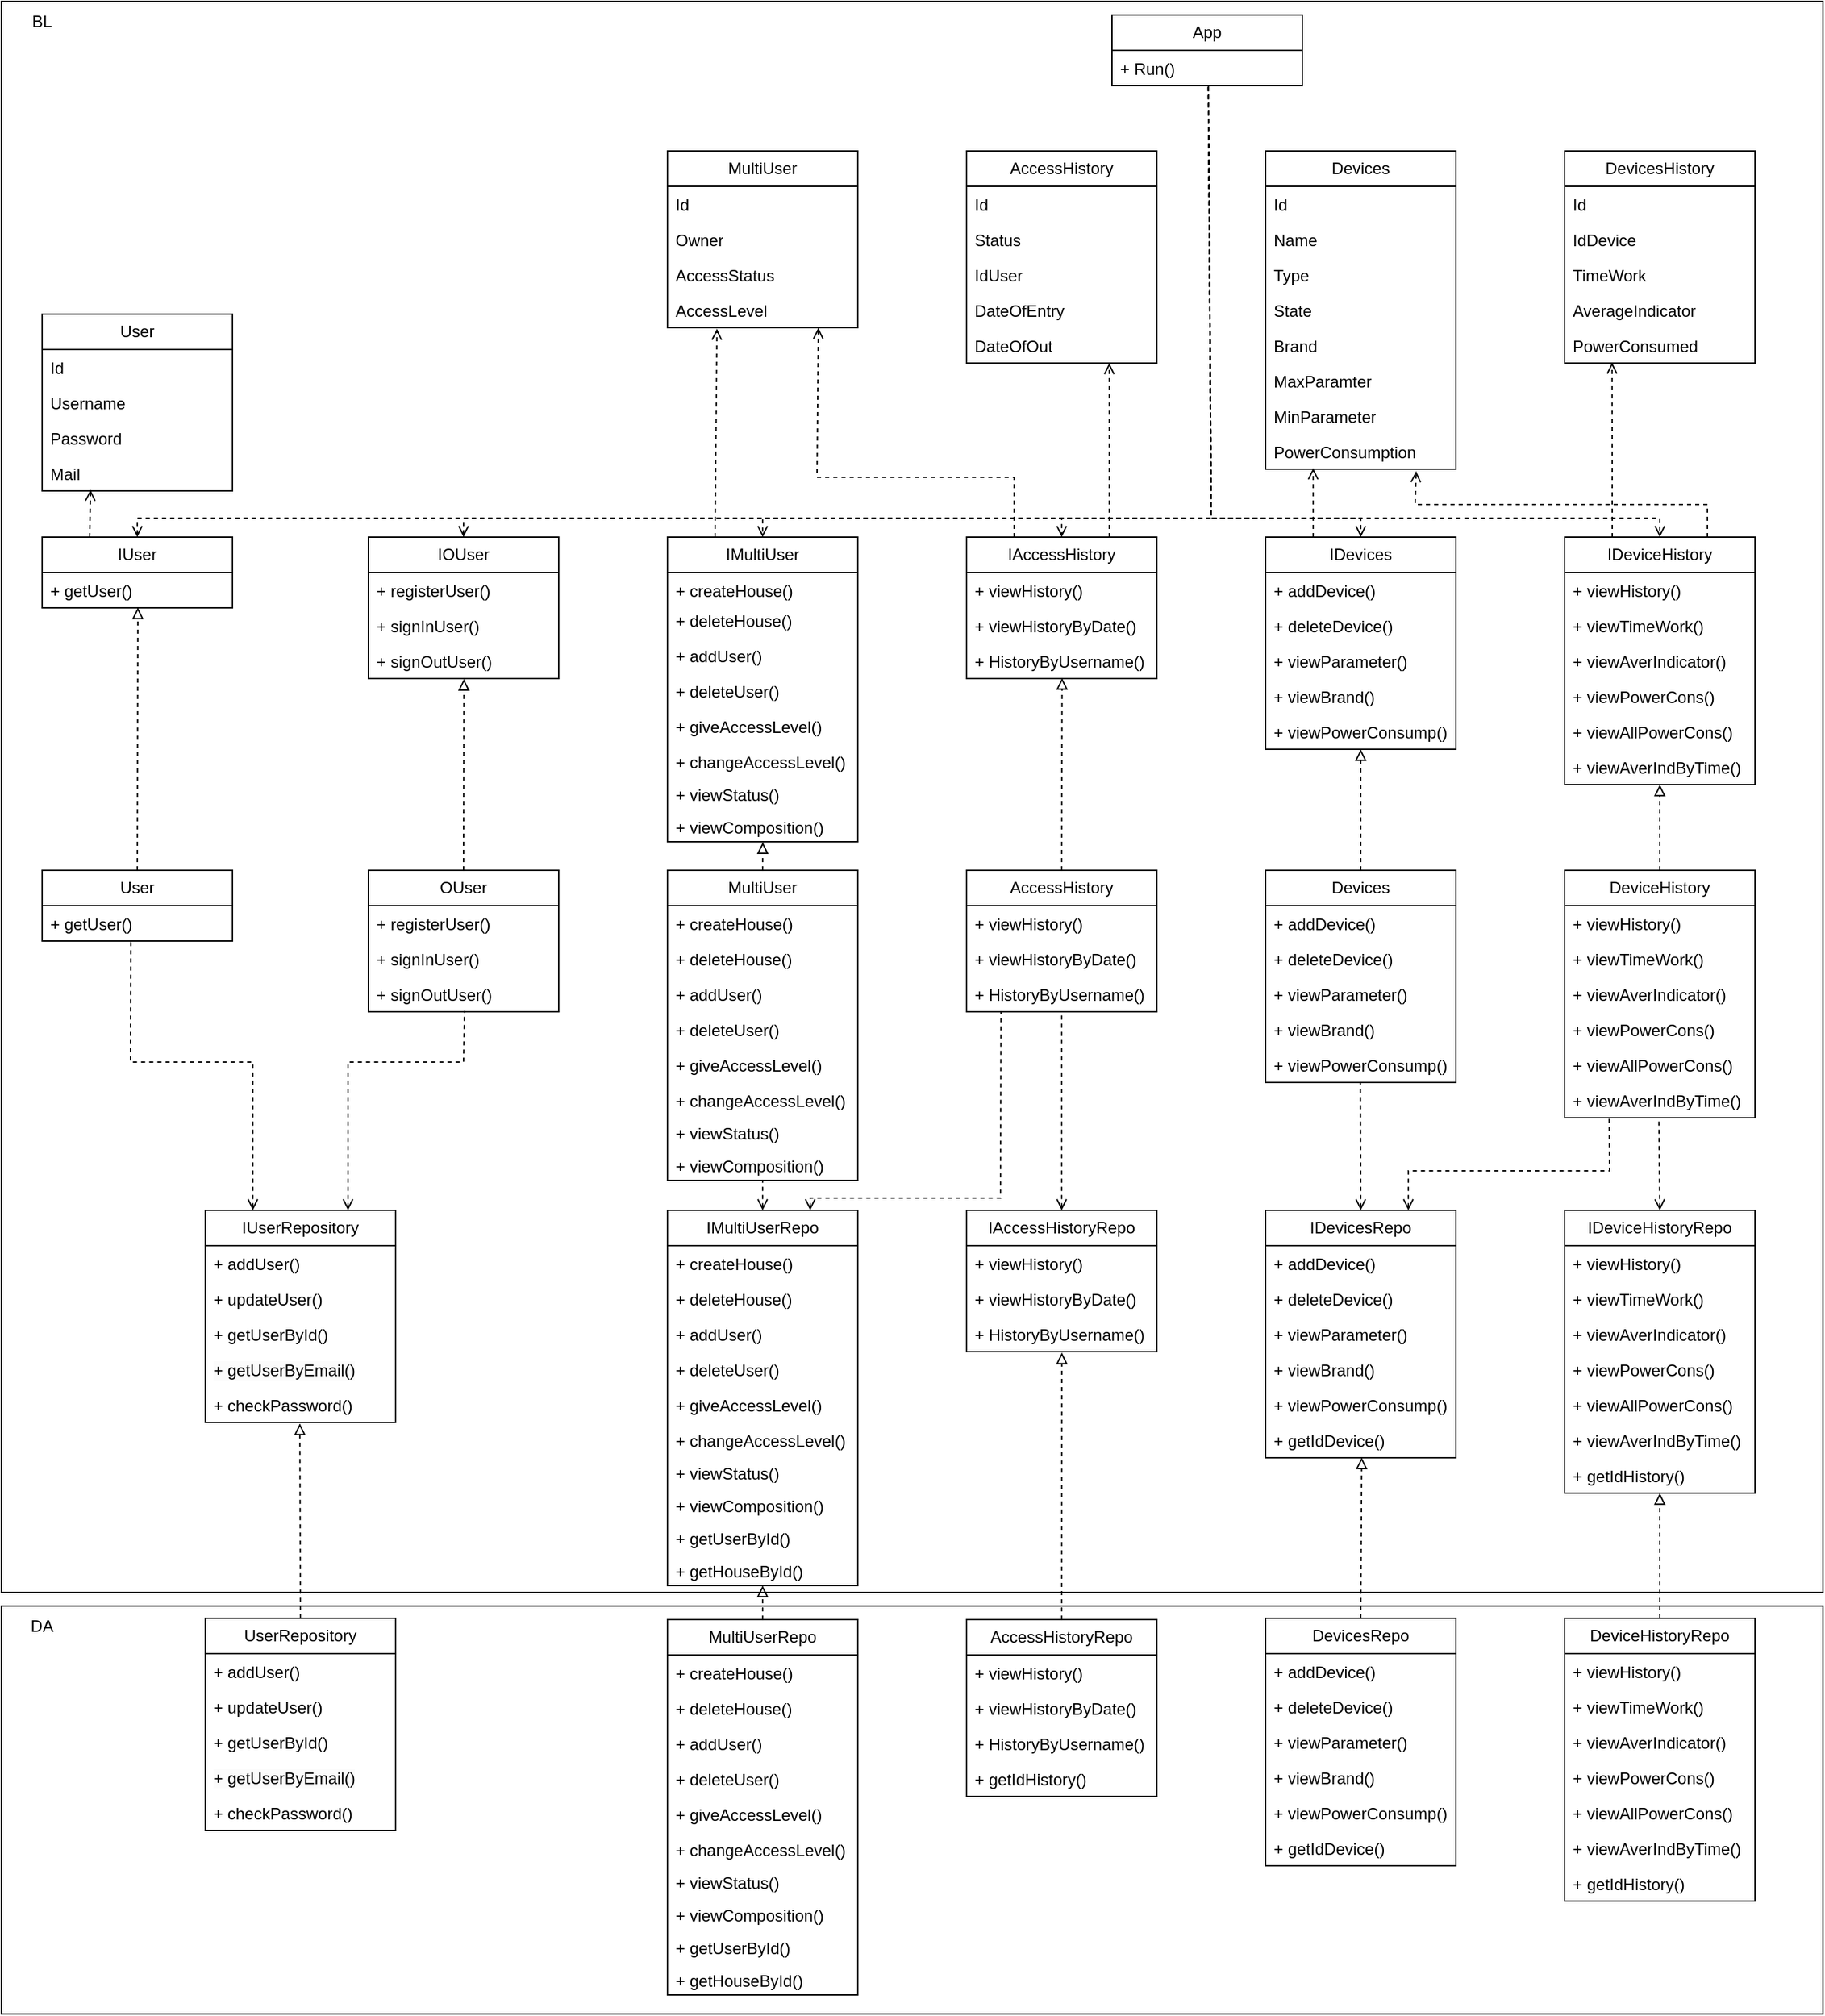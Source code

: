 <mxfile version="24.0.7" type="device">
  <diagram name="Страница — 1" id="-hhpnZgQzneGobpcU681">
    <mxGraphModel dx="3457" dy="2025" grid="1" gridSize="10" guides="1" tooltips="1" connect="1" arrows="1" fold="1" page="1" pageScale="1" pageWidth="827" pageHeight="1169" math="0" shadow="0">
      <root>
        <mxCell id="0" />
        <mxCell id="1" parent="0" />
        <mxCell id="KwqrAPJzmFsG1GjvP8Yf-309" value="" style="rounded=0;whiteSpace=wrap;html=1;" vertex="1" parent="1">
          <mxGeometry x="10" y="1300" width="1340" height="300" as="geometry" />
        </mxCell>
        <mxCell id="KwqrAPJzmFsG1GjvP8Yf-307" value="" style="rounded=0;whiteSpace=wrap;html=1;" vertex="1" parent="1">
          <mxGeometry x="10" y="120" width="1340" height="1170" as="geometry" />
        </mxCell>
        <mxCell id="KwqrAPJzmFsG1GjvP8Yf-25" value="IUser" style="swimlane;fontStyle=0;childLayout=stackLayout;horizontal=1;startSize=26;fillColor=none;horizontalStack=0;resizeParent=1;resizeParentMax=0;resizeLast=0;collapsible=1;marginBottom=0;whiteSpace=wrap;html=1;" vertex="1" parent="1">
          <mxGeometry x="40" y="514" width="140" height="52" as="geometry" />
        </mxCell>
        <mxCell id="KwqrAPJzmFsG1GjvP8Yf-26" value="&lt;div&gt;+ getUser()&lt;/div&gt;" style="text;strokeColor=none;fillColor=none;align=left;verticalAlign=top;spacingLeft=4;spacingRight=4;overflow=hidden;rotatable=0;points=[[0,0.5],[1,0.5]];portConstraint=eastwest;whiteSpace=wrap;html=1;" vertex="1" parent="KwqrAPJzmFsG1GjvP8Yf-25">
          <mxGeometry y="26" width="140" height="26" as="geometry" />
        </mxCell>
        <mxCell id="KwqrAPJzmFsG1GjvP8Yf-29" value="IOUser" style="swimlane;fontStyle=0;childLayout=stackLayout;horizontal=1;startSize=26;fillColor=none;horizontalStack=0;resizeParent=1;resizeParentMax=0;resizeLast=0;collapsible=1;marginBottom=0;whiteSpace=wrap;html=1;" vertex="1" parent="1">
          <mxGeometry x="280" y="514" width="140" height="104" as="geometry" />
        </mxCell>
        <mxCell id="KwqrAPJzmFsG1GjvP8Yf-30" value="+ registerUser()" style="text;strokeColor=none;fillColor=none;align=left;verticalAlign=top;spacingLeft=4;spacingRight=4;overflow=hidden;rotatable=0;points=[[0,0.5],[1,0.5]];portConstraint=eastwest;whiteSpace=wrap;html=1;" vertex="1" parent="KwqrAPJzmFsG1GjvP8Yf-29">
          <mxGeometry y="26" width="140" height="26" as="geometry" />
        </mxCell>
        <mxCell id="KwqrAPJzmFsG1GjvP8Yf-271" value="+ signInUser()" style="text;strokeColor=none;fillColor=none;align=left;verticalAlign=top;spacingLeft=4;spacingRight=4;overflow=hidden;rotatable=0;points=[[0,0.5],[1,0.5]];portConstraint=eastwest;whiteSpace=wrap;html=1;" vertex="1" parent="KwqrAPJzmFsG1GjvP8Yf-29">
          <mxGeometry y="52" width="140" height="26" as="geometry" />
        </mxCell>
        <mxCell id="KwqrAPJzmFsG1GjvP8Yf-272" value="+ signOutUser()" style="text;strokeColor=none;fillColor=none;align=left;verticalAlign=top;spacingLeft=4;spacingRight=4;overflow=hidden;rotatable=0;points=[[0,0.5],[1,0.5]];portConstraint=eastwest;whiteSpace=wrap;html=1;" vertex="1" parent="KwqrAPJzmFsG1GjvP8Yf-29">
          <mxGeometry y="78" width="140" height="26" as="geometry" />
        </mxCell>
        <mxCell id="KwqrAPJzmFsG1GjvP8Yf-36" value="User" style="swimlane;fontStyle=0;childLayout=stackLayout;horizontal=1;startSize=26;fillColor=none;horizontalStack=0;resizeParent=1;resizeParentMax=0;resizeLast=0;collapsible=1;marginBottom=0;whiteSpace=wrap;html=1;" vertex="1" parent="1">
          <mxGeometry x="40" y="759" width="140" height="52" as="geometry" />
        </mxCell>
        <mxCell id="KwqrAPJzmFsG1GjvP8Yf-37" value="&lt;div&gt;+ getUser()&lt;/div&gt;" style="text;strokeColor=none;fillColor=none;align=left;verticalAlign=top;spacingLeft=4;spacingRight=4;overflow=hidden;rotatable=0;points=[[0,0.5],[1,0.5]];portConstraint=eastwest;whiteSpace=wrap;html=1;" vertex="1" parent="KwqrAPJzmFsG1GjvP8Yf-36">
          <mxGeometry y="26" width="140" height="26" as="geometry" />
        </mxCell>
        <mxCell id="KwqrAPJzmFsG1GjvP8Yf-47" value="IUserRepository" style="swimlane;fontStyle=0;childLayout=stackLayout;horizontal=1;startSize=26;fillColor=none;horizontalStack=0;resizeParent=1;resizeParentMax=0;resizeLast=0;collapsible=1;marginBottom=0;whiteSpace=wrap;html=1;" vertex="1" parent="1">
          <mxGeometry x="160" y="1009" width="140" height="156" as="geometry" />
        </mxCell>
        <mxCell id="KwqrAPJzmFsG1GjvP8Yf-48" value="+ addUser()" style="text;strokeColor=none;fillColor=none;align=left;verticalAlign=top;spacingLeft=4;spacingRight=4;overflow=hidden;rotatable=0;points=[[0,0.5],[1,0.5]];portConstraint=eastwest;whiteSpace=wrap;html=1;" vertex="1" parent="KwqrAPJzmFsG1GjvP8Yf-47">
          <mxGeometry y="26" width="140" height="26" as="geometry" />
        </mxCell>
        <mxCell id="KwqrAPJzmFsG1GjvP8Yf-66" value="+ updateUser()&lt;div&gt;&lt;table&gt;&lt;tbody&gt;&lt;tr&gt;&lt;td&gt;&lt;br&gt;&lt;/td&gt;&lt;td&gt;&lt;br&gt;&lt;/td&gt;&lt;/tr&gt;&lt;tr&gt;&lt;td&gt;&lt;br&gt;&lt;/td&gt;&lt;td&gt;&lt;br&gt;&lt;/td&gt;&lt;/tr&gt;&lt;tr&gt;&lt;td&gt;&lt;br&gt;&lt;/td&gt;&lt;td&gt;&lt;br&gt;&lt;/td&gt;&lt;/tr&gt;&lt;tr&gt;&lt;td&gt;&lt;br&gt;&lt;/td&gt;&lt;td&gt;&lt;br&gt;&lt;/td&gt;&lt;/tr&gt;&lt;/tbody&gt;&lt;/table&gt;&lt;/div&gt;" style="text;strokeColor=none;fillColor=none;align=left;verticalAlign=top;spacingLeft=4;spacingRight=4;overflow=hidden;rotatable=0;points=[[0,0.5],[1,0.5]];portConstraint=eastwest;whiteSpace=wrap;html=1;" vertex="1" parent="KwqrAPJzmFsG1GjvP8Yf-47">
          <mxGeometry y="52" width="140" height="26" as="geometry" />
        </mxCell>
        <mxCell id="KwqrAPJzmFsG1GjvP8Yf-52" value="+ getUserById()&lt;div&gt;&lt;br&gt;&lt;/div&gt;&lt;div&gt;+ GetUserByEmail()&lt;br&gt;&lt;/div&gt;" style="text;strokeColor=none;fillColor=none;align=left;verticalAlign=top;spacingLeft=4;spacingRight=4;overflow=hidden;rotatable=0;points=[[0,0.5],[1,0.5]];portConstraint=eastwest;whiteSpace=wrap;html=1;" vertex="1" parent="KwqrAPJzmFsG1GjvP8Yf-47">
          <mxGeometry y="78" width="140" height="26" as="geometry" />
        </mxCell>
        <mxCell id="KwqrAPJzmFsG1GjvP8Yf-50" value="&lt;span style=&quot;caret-color: rgb(0, 0, 0); color: rgb(0, 0, 0); font-family: Helvetica; font-size: 12px; font-style: normal; font-variant-caps: normal; font-weight: 400; letter-spacing: normal; orphans: auto; text-align: left; text-indent: 0px; text-transform: none; white-space: normal; widows: auto; word-spacing: 0px; -webkit-text-stroke-width: 0px; background-color: rgb(251, 251, 251); text-decoration: none; display: inline !important; float: none;&quot;&gt;+ getUserByEmail()&lt;/span&gt;" style="text;strokeColor=none;fillColor=none;align=left;verticalAlign=top;spacingLeft=4;spacingRight=4;overflow=hidden;rotatable=0;points=[[0,0.5],[1,0.5]];portConstraint=eastwest;whiteSpace=wrap;html=1;" vertex="1" parent="KwqrAPJzmFsG1GjvP8Yf-47">
          <mxGeometry y="104" width="140" height="26" as="geometry" />
        </mxCell>
        <mxCell id="KwqrAPJzmFsG1GjvP8Yf-55" value="+ checkPassword()" style="text;strokeColor=none;fillColor=none;align=left;verticalAlign=top;spacingLeft=4;spacingRight=4;overflow=hidden;rotatable=0;points=[[0,0.5],[1,0.5]];portConstraint=eastwest;whiteSpace=wrap;html=1;" vertex="1" parent="KwqrAPJzmFsG1GjvP8Yf-47">
          <mxGeometry y="130" width="140" height="26" as="geometry" />
        </mxCell>
        <mxCell id="KwqrAPJzmFsG1GjvP8Yf-56" value="" style="endArrow=open;dashed=1;html=1;rounded=0;entryX=0.254;entryY=0.967;entryDx=0;entryDy=0;entryPerimeter=0;exitX=0.25;exitY=0;exitDx=0;exitDy=0;startArrow=none;startFill=0;endFill=0;" edge="1" parent="1" source="KwqrAPJzmFsG1GjvP8Yf-25" target="KwqrAPJzmFsG1GjvP8Yf-61">
          <mxGeometry width="50" height="50" relative="1" as="geometry">
            <mxPoint x="370" y="770" as="sourcePoint" />
            <mxPoint x="74.02" y="480.06" as="targetPoint" />
          </mxGeometry>
        </mxCell>
        <mxCell id="KwqrAPJzmFsG1GjvP8Yf-57" value="User" style="swimlane;fontStyle=0;childLayout=stackLayout;horizontal=1;startSize=26;fillColor=none;horizontalStack=0;resizeParent=1;resizeParentMax=0;resizeLast=0;collapsible=1;marginBottom=0;whiteSpace=wrap;html=1;" vertex="1" parent="1">
          <mxGeometry x="40" y="350" width="140" height="130" as="geometry" />
        </mxCell>
        <mxCell id="KwqrAPJzmFsG1GjvP8Yf-58" value="Id" style="text;strokeColor=none;fillColor=none;align=left;verticalAlign=top;spacingLeft=4;spacingRight=4;overflow=hidden;rotatable=0;points=[[0,0.5],[1,0.5]];portConstraint=eastwest;whiteSpace=wrap;html=1;" vertex="1" parent="KwqrAPJzmFsG1GjvP8Yf-57">
          <mxGeometry y="26" width="140" height="26" as="geometry" />
        </mxCell>
        <mxCell id="KwqrAPJzmFsG1GjvP8Yf-59" value="Username" style="text;strokeColor=none;fillColor=none;align=left;verticalAlign=top;spacingLeft=4;spacingRight=4;overflow=hidden;rotatable=0;points=[[0,0.5],[1,0.5]];portConstraint=eastwest;whiteSpace=wrap;html=1;" vertex="1" parent="KwqrAPJzmFsG1GjvP8Yf-57">
          <mxGeometry y="52" width="140" height="26" as="geometry" />
        </mxCell>
        <mxCell id="KwqrAPJzmFsG1GjvP8Yf-60" value="Password" style="text;strokeColor=none;fillColor=none;align=left;verticalAlign=top;spacingLeft=4;spacingRight=4;overflow=hidden;rotatable=0;points=[[0,0.5],[1,0.5]];portConstraint=eastwest;whiteSpace=wrap;html=1;" vertex="1" parent="KwqrAPJzmFsG1GjvP8Yf-57">
          <mxGeometry y="78" width="140" height="26" as="geometry" />
        </mxCell>
        <mxCell id="KwqrAPJzmFsG1GjvP8Yf-61" value="Mail" style="text;strokeColor=none;fillColor=none;align=left;verticalAlign=top;spacingLeft=4;spacingRight=4;overflow=hidden;rotatable=0;points=[[0,0.5],[1,0.5]];portConstraint=eastwest;whiteSpace=wrap;html=1;" vertex="1" parent="KwqrAPJzmFsG1GjvP8Yf-57">
          <mxGeometry y="104" width="140" height="26" as="geometry" />
        </mxCell>
        <mxCell id="KwqrAPJzmFsG1GjvP8Yf-62" value="" style="endArrow=block;dashed=1;html=1;rounded=0;exitX=0.5;exitY=0;exitDx=0;exitDy=0;endFill=0;entryX=0.503;entryY=0.992;entryDx=0;entryDy=0;entryPerimeter=0;" edge="1" parent="1" source="KwqrAPJzmFsG1GjvP8Yf-36" target="KwqrAPJzmFsG1GjvP8Yf-26">
          <mxGeometry width="50" height="50" relative="1" as="geometry">
            <mxPoint x="150" y="650" as="sourcePoint" />
            <mxPoint x="110" y="598" as="targetPoint" />
          </mxGeometry>
        </mxCell>
        <mxCell id="KwqrAPJzmFsG1GjvP8Yf-63" value="" style="endArrow=none;dashed=1;html=1;rounded=0;exitX=0.25;exitY=0;exitDx=0;exitDy=0;endFill=0;startArrow=open;startFill=0;entryX=0.466;entryY=1.013;entryDx=0;entryDy=0;entryPerimeter=0;" edge="1" parent="1" source="KwqrAPJzmFsG1GjvP8Yf-47" target="KwqrAPJzmFsG1GjvP8Yf-37">
          <mxGeometry width="50" height="50" relative="1" as="geometry">
            <mxPoint x="120" y="790" as="sourcePoint" />
            <mxPoint x="105" y="718" as="targetPoint" />
            <Array as="points">
              <mxPoint x="195" y="900" />
              <mxPoint x="105" y="900" />
            </Array>
          </mxGeometry>
        </mxCell>
        <mxCell id="KwqrAPJzmFsG1GjvP8Yf-64" value="" style="endArrow=none;dashed=1;html=1;rounded=0;entryX=0.505;entryY=0.976;entryDx=0;entryDy=0;entryPerimeter=0;exitX=0.75;exitY=0;exitDx=0;exitDy=0;startArrow=open;startFill=0;" edge="1" parent="1" source="KwqrAPJzmFsG1GjvP8Yf-47" target="KwqrAPJzmFsG1GjvP8Yf-276">
          <mxGeometry width="50" height="50" relative="1" as="geometry">
            <mxPoint x="120" y="790" as="sourcePoint" />
            <mxPoint x="350" y="692.0" as="targetPoint" />
            <Array as="points">
              <mxPoint x="265" y="900" />
              <mxPoint x="350" y="900" />
            </Array>
          </mxGeometry>
        </mxCell>
        <mxCell id="KwqrAPJzmFsG1GjvP8Yf-67" value="UserRepository" style="swimlane;fontStyle=0;childLayout=stackLayout;horizontal=1;startSize=26;fillColor=none;horizontalStack=0;resizeParent=1;resizeParentMax=0;resizeLast=0;collapsible=1;marginBottom=0;whiteSpace=wrap;html=1;" vertex="1" parent="1">
          <mxGeometry x="160" y="1309" width="140" height="156" as="geometry" />
        </mxCell>
        <mxCell id="KwqrAPJzmFsG1GjvP8Yf-68" value="+ addUser()" style="text;strokeColor=none;fillColor=none;align=left;verticalAlign=top;spacingLeft=4;spacingRight=4;overflow=hidden;rotatable=0;points=[[0,0.5],[1,0.5]];portConstraint=eastwest;whiteSpace=wrap;html=1;" vertex="1" parent="KwqrAPJzmFsG1GjvP8Yf-67">
          <mxGeometry y="26" width="140" height="26" as="geometry" />
        </mxCell>
        <mxCell id="KwqrAPJzmFsG1GjvP8Yf-69" value="+ updateUser()&lt;div&gt;&lt;table&gt;&lt;tbody&gt;&lt;tr&gt;&lt;td&gt;&lt;br&gt;&lt;/td&gt;&lt;td&gt;&lt;br&gt;&lt;/td&gt;&lt;/tr&gt;&lt;tr&gt;&lt;td&gt;&lt;br&gt;&lt;/td&gt;&lt;td&gt;&lt;br&gt;&lt;/td&gt;&lt;/tr&gt;&lt;tr&gt;&lt;td&gt;&lt;br&gt;&lt;/td&gt;&lt;td&gt;&lt;br&gt;&lt;/td&gt;&lt;/tr&gt;&lt;tr&gt;&lt;td&gt;&lt;br&gt;&lt;/td&gt;&lt;td&gt;&lt;br&gt;&lt;/td&gt;&lt;/tr&gt;&lt;/tbody&gt;&lt;/table&gt;&lt;/div&gt;" style="text;strokeColor=none;fillColor=none;align=left;verticalAlign=top;spacingLeft=4;spacingRight=4;overflow=hidden;rotatable=0;points=[[0,0.5],[1,0.5]];portConstraint=eastwest;whiteSpace=wrap;html=1;" vertex="1" parent="KwqrAPJzmFsG1GjvP8Yf-67">
          <mxGeometry y="52" width="140" height="26" as="geometry" />
        </mxCell>
        <mxCell id="KwqrAPJzmFsG1GjvP8Yf-70" value="+ getUserById()&lt;div&gt;&lt;br&gt;&lt;/div&gt;&lt;div&gt;+ GetUserByEmail()&lt;br&gt;&lt;/div&gt;" style="text;strokeColor=none;fillColor=none;align=left;verticalAlign=top;spacingLeft=4;spacingRight=4;overflow=hidden;rotatable=0;points=[[0,0.5],[1,0.5]];portConstraint=eastwest;whiteSpace=wrap;html=1;" vertex="1" parent="KwqrAPJzmFsG1GjvP8Yf-67">
          <mxGeometry y="78" width="140" height="26" as="geometry" />
        </mxCell>
        <mxCell id="KwqrAPJzmFsG1GjvP8Yf-71" value="&lt;span style=&quot;caret-color: rgb(0, 0, 0); color: rgb(0, 0, 0); font-family: Helvetica; font-size: 12px; font-style: normal; font-variant-caps: normal; font-weight: 400; letter-spacing: normal; orphans: auto; text-align: left; text-indent: 0px; text-transform: none; white-space: normal; widows: auto; word-spacing: 0px; -webkit-text-stroke-width: 0px; background-color: rgb(251, 251, 251); text-decoration: none; display: inline !important; float: none;&quot;&gt;+ getUserByEmail()&lt;/span&gt;" style="text;strokeColor=none;fillColor=none;align=left;verticalAlign=top;spacingLeft=4;spacingRight=4;overflow=hidden;rotatable=0;points=[[0,0.5],[1,0.5]];portConstraint=eastwest;whiteSpace=wrap;html=1;" vertex="1" parent="KwqrAPJzmFsG1GjvP8Yf-67">
          <mxGeometry y="104" width="140" height="26" as="geometry" />
        </mxCell>
        <mxCell id="KwqrAPJzmFsG1GjvP8Yf-72" value="+ checkPassword()" style="text;strokeColor=none;fillColor=none;align=left;verticalAlign=top;spacingLeft=4;spacingRight=4;overflow=hidden;rotatable=0;points=[[0,0.5],[1,0.5]];portConstraint=eastwest;whiteSpace=wrap;html=1;" vertex="1" parent="KwqrAPJzmFsG1GjvP8Yf-67">
          <mxGeometry y="130" width="140" height="26" as="geometry" />
        </mxCell>
        <mxCell id="KwqrAPJzmFsG1GjvP8Yf-73" value="" style="endArrow=none;dashed=1;html=1;rounded=0;entryX=0.5;entryY=0;entryDx=0;entryDy=0;exitX=0.497;exitY=1.031;exitDx=0;exitDy=0;exitPerimeter=0;endFill=0;startArrow=block;startFill=0;" edge="1" parent="1" source="KwqrAPJzmFsG1GjvP8Yf-55" target="KwqrAPJzmFsG1GjvP8Yf-67">
          <mxGeometry width="50" height="50" relative="1" as="geometry">
            <mxPoint x="130" y="1060" as="sourcePoint" />
            <mxPoint x="180" y="1010" as="targetPoint" />
          </mxGeometry>
        </mxCell>
        <mxCell id="KwqrAPJzmFsG1GjvP8Yf-74" value="App" style="swimlane;fontStyle=0;childLayout=stackLayout;horizontal=1;startSize=26;fillColor=none;horizontalStack=0;resizeParent=1;resizeParentMax=0;resizeLast=0;collapsible=1;marginBottom=0;whiteSpace=wrap;html=1;" vertex="1" parent="1">
          <mxGeometry x="827" y="130" width="140" height="52" as="geometry" />
        </mxCell>
        <mxCell id="KwqrAPJzmFsG1GjvP8Yf-75" value="+ Run()" style="text;strokeColor=none;fillColor=none;align=left;verticalAlign=top;spacingLeft=4;spacingRight=4;overflow=hidden;rotatable=0;points=[[0,0.5],[1,0.5]];portConstraint=eastwest;whiteSpace=wrap;html=1;" vertex="1" parent="KwqrAPJzmFsG1GjvP8Yf-74">
          <mxGeometry y="26" width="140" height="26" as="geometry" />
        </mxCell>
        <mxCell id="KwqrAPJzmFsG1GjvP8Yf-78" value="MultiUser" style="swimlane;fontStyle=0;childLayout=stackLayout;horizontal=1;startSize=26;fillColor=none;horizontalStack=0;resizeParent=1;resizeParentMax=0;resizeLast=0;collapsible=1;marginBottom=0;whiteSpace=wrap;html=1;" vertex="1" parent="1">
          <mxGeometry x="500" y="230" width="140" height="130" as="geometry" />
        </mxCell>
        <mxCell id="KwqrAPJzmFsG1GjvP8Yf-79" value="Id" style="text;strokeColor=none;fillColor=none;align=left;verticalAlign=top;spacingLeft=4;spacingRight=4;overflow=hidden;rotatable=0;points=[[0,0.5],[1,0.5]];portConstraint=eastwest;whiteSpace=wrap;html=1;" vertex="1" parent="KwqrAPJzmFsG1GjvP8Yf-78">
          <mxGeometry y="26" width="140" height="26" as="geometry" />
        </mxCell>
        <mxCell id="KwqrAPJzmFsG1GjvP8Yf-80" value="Owner" style="text;strokeColor=none;fillColor=none;align=left;verticalAlign=top;spacingLeft=4;spacingRight=4;overflow=hidden;rotatable=0;points=[[0,0.5],[1,0.5]];portConstraint=eastwest;whiteSpace=wrap;html=1;" vertex="1" parent="KwqrAPJzmFsG1GjvP8Yf-78">
          <mxGeometry y="52" width="140" height="26" as="geometry" />
        </mxCell>
        <mxCell id="KwqrAPJzmFsG1GjvP8Yf-81" value="AccessStatus" style="text;strokeColor=none;fillColor=none;align=left;verticalAlign=top;spacingLeft=4;spacingRight=4;overflow=hidden;rotatable=0;points=[[0,0.5],[1,0.5]];portConstraint=eastwest;whiteSpace=wrap;html=1;" vertex="1" parent="KwqrAPJzmFsG1GjvP8Yf-78">
          <mxGeometry y="78" width="140" height="26" as="geometry" />
        </mxCell>
        <mxCell id="KwqrAPJzmFsG1GjvP8Yf-82" value="AccessLevel" style="text;strokeColor=none;fillColor=none;align=left;verticalAlign=top;spacingLeft=4;spacingRight=4;overflow=hidden;rotatable=0;points=[[0,0.5],[1,0.5]];portConstraint=eastwest;whiteSpace=wrap;html=1;" vertex="1" parent="KwqrAPJzmFsG1GjvP8Yf-78">
          <mxGeometry y="104" width="140" height="26" as="geometry" />
        </mxCell>
        <mxCell id="KwqrAPJzmFsG1GjvP8Yf-83" value="AccessHistory" style="swimlane;fontStyle=0;childLayout=stackLayout;horizontal=1;startSize=26;fillColor=none;horizontalStack=0;resizeParent=1;resizeParentMax=0;resizeLast=0;collapsible=1;marginBottom=0;whiteSpace=wrap;html=1;" vertex="1" parent="1">
          <mxGeometry x="720" y="230" width="140" height="156" as="geometry" />
        </mxCell>
        <mxCell id="KwqrAPJzmFsG1GjvP8Yf-84" value="Id" style="text;strokeColor=none;fillColor=none;align=left;verticalAlign=top;spacingLeft=4;spacingRight=4;overflow=hidden;rotatable=0;points=[[0,0.5],[1,0.5]];portConstraint=eastwest;whiteSpace=wrap;html=1;" vertex="1" parent="KwqrAPJzmFsG1GjvP8Yf-83">
          <mxGeometry y="26" width="140" height="26" as="geometry" />
        </mxCell>
        <mxCell id="KwqrAPJzmFsG1GjvP8Yf-85" value="Status" style="text;strokeColor=none;fillColor=none;align=left;verticalAlign=top;spacingLeft=4;spacingRight=4;overflow=hidden;rotatable=0;points=[[0,0.5],[1,0.5]];portConstraint=eastwest;whiteSpace=wrap;html=1;" vertex="1" parent="KwqrAPJzmFsG1GjvP8Yf-83">
          <mxGeometry y="52" width="140" height="26" as="geometry" />
        </mxCell>
        <mxCell id="KwqrAPJzmFsG1GjvP8Yf-86" value="IdUser" style="text;strokeColor=none;fillColor=none;align=left;verticalAlign=top;spacingLeft=4;spacingRight=4;overflow=hidden;rotatable=0;points=[[0,0.5],[1,0.5]];portConstraint=eastwest;whiteSpace=wrap;html=1;" vertex="1" parent="KwqrAPJzmFsG1GjvP8Yf-83">
          <mxGeometry y="78" width="140" height="26" as="geometry" />
        </mxCell>
        <mxCell id="KwqrAPJzmFsG1GjvP8Yf-87" value="DateOfEntry" style="text;strokeColor=none;fillColor=none;align=left;verticalAlign=top;spacingLeft=4;spacingRight=4;overflow=hidden;rotatable=0;points=[[0,0.5],[1,0.5]];portConstraint=eastwest;whiteSpace=wrap;html=1;" vertex="1" parent="KwqrAPJzmFsG1GjvP8Yf-83">
          <mxGeometry y="104" width="140" height="26" as="geometry" />
        </mxCell>
        <mxCell id="KwqrAPJzmFsG1GjvP8Yf-88" value="DateOfOut" style="text;strokeColor=none;fillColor=none;align=left;verticalAlign=top;spacingLeft=4;spacingRight=4;overflow=hidden;rotatable=0;points=[[0,0.5],[1,0.5]];portConstraint=eastwest;whiteSpace=wrap;html=1;" vertex="1" parent="KwqrAPJzmFsG1GjvP8Yf-83">
          <mxGeometry y="130" width="140" height="26" as="geometry" />
        </mxCell>
        <mxCell id="KwqrAPJzmFsG1GjvP8Yf-89" value="Devices" style="swimlane;fontStyle=0;childLayout=stackLayout;horizontal=1;startSize=26;fillColor=none;horizontalStack=0;resizeParent=1;resizeParentMax=0;resizeLast=0;collapsible=1;marginBottom=0;whiteSpace=wrap;html=1;" vertex="1" parent="1">
          <mxGeometry x="940" y="230" width="140" height="234" as="geometry" />
        </mxCell>
        <mxCell id="KwqrAPJzmFsG1GjvP8Yf-90" value="Id" style="text;strokeColor=none;fillColor=none;align=left;verticalAlign=top;spacingLeft=4;spacingRight=4;overflow=hidden;rotatable=0;points=[[0,0.5],[1,0.5]];portConstraint=eastwest;whiteSpace=wrap;html=1;" vertex="1" parent="KwqrAPJzmFsG1GjvP8Yf-89">
          <mxGeometry y="26" width="140" height="26" as="geometry" />
        </mxCell>
        <mxCell id="KwqrAPJzmFsG1GjvP8Yf-91" value="Name" style="text;strokeColor=none;fillColor=none;align=left;verticalAlign=top;spacingLeft=4;spacingRight=4;overflow=hidden;rotatable=0;points=[[0,0.5],[1,0.5]];portConstraint=eastwest;whiteSpace=wrap;html=1;" vertex="1" parent="KwqrAPJzmFsG1GjvP8Yf-89">
          <mxGeometry y="52" width="140" height="26" as="geometry" />
        </mxCell>
        <mxCell id="KwqrAPJzmFsG1GjvP8Yf-92" value="Type" style="text;strokeColor=none;fillColor=none;align=left;verticalAlign=top;spacingLeft=4;spacingRight=4;overflow=hidden;rotatable=0;points=[[0,0.5],[1,0.5]];portConstraint=eastwest;whiteSpace=wrap;html=1;" vertex="1" parent="KwqrAPJzmFsG1GjvP8Yf-89">
          <mxGeometry y="78" width="140" height="26" as="geometry" />
        </mxCell>
        <mxCell id="KwqrAPJzmFsG1GjvP8Yf-94" value="State" style="text;strokeColor=none;fillColor=none;align=left;verticalAlign=top;spacingLeft=4;spacingRight=4;overflow=hidden;rotatable=0;points=[[0,0.5],[1,0.5]];portConstraint=eastwest;whiteSpace=wrap;html=1;" vertex="1" parent="KwqrAPJzmFsG1GjvP8Yf-89">
          <mxGeometry y="104" width="140" height="26" as="geometry" />
        </mxCell>
        <mxCell id="KwqrAPJzmFsG1GjvP8Yf-95" value="Brand" style="text;strokeColor=none;fillColor=none;align=left;verticalAlign=top;spacingLeft=4;spacingRight=4;overflow=hidden;rotatable=0;points=[[0,0.5],[1,0.5]];portConstraint=eastwest;whiteSpace=wrap;html=1;" vertex="1" parent="KwqrAPJzmFsG1GjvP8Yf-89">
          <mxGeometry y="130" width="140" height="26" as="geometry" />
        </mxCell>
        <mxCell id="KwqrAPJzmFsG1GjvP8Yf-97" value="MaxParamter" style="text;strokeColor=none;fillColor=none;align=left;verticalAlign=top;spacingLeft=4;spacingRight=4;overflow=hidden;rotatable=0;points=[[0,0.5],[1,0.5]];portConstraint=eastwest;whiteSpace=wrap;html=1;" vertex="1" parent="KwqrAPJzmFsG1GjvP8Yf-89">
          <mxGeometry y="156" width="140" height="26" as="geometry" />
        </mxCell>
        <mxCell id="KwqrAPJzmFsG1GjvP8Yf-98" value="MinParameter" style="text;strokeColor=none;fillColor=none;align=left;verticalAlign=top;spacingLeft=4;spacingRight=4;overflow=hidden;rotatable=0;points=[[0,0.5],[1,0.5]];portConstraint=eastwest;whiteSpace=wrap;html=1;" vertex="1" parent="KwqrAPJzmFsG1GjvP8Yf-89">
          <mxGeometry y="182" width="140" height="26" as="geometry" />
        </mxCell>
        <mxCell id="KwqrAPJzmFsG1GjvP8Yf-99" value="PowerConsumption" style="text;strokeColor=none;fillColor=none;align=left;verticalAlign=top;spacingLeft=4;spacingRight=4;overflow=hidden;rotatable=0;points=[[0,0.5],[1,0.5]];portConstraint=eastwest;whiteSpace=wrap;html=1;" vertex="1" parent="KwqrAPJzmFsG1GjvP8Yf-89">
          <mxGeometry y="208" width="140" height="26" as="geometry" />
        </mxCell>
        <mxCell id="KwqrAPJzmFsG1GjvP8Yf-101" value="DevicesHistory" style="swimlane;fontStyle=0;childLayout=stackLayout;horizontal=1;startSize=26;fillColor=none;horizontalStack=0;resizeParent=1;resizeParentMax=0;resizeLast=0;collapsible=1;marginBottom=0;whiteSpace=wrap;html=1;" vertex="1" parent="1">
          <mxGeometry x="1160" y="230" width="140" height="156" as="geometry" />
        </mxCell>
        <mxCell id="KwqrAPJzmFsG1GjvP8Yf-102" value="Id" style="text;strokeColor=none;fillColor=none;align=left;verticalAlign=top;spacingLeft=4;spacingRight=4;overflow=hidden;rotatable=0;points=[[0,0.5],[1,0.5]];portConstraint=eastwest;whiteSpace=wrap;html=1;" vertex="1" parent="KwqrAPJzmFsG1GjvP8Yf-101">
          <mxGeometry y="26" width="140" height="26" as="geometry" />
        </mxCell>
        <mxCell id="KwqrAPJzmFsG1GjvP8Yf-103" value="IdDevice" style="text;strokeColor=none;fillColor=none;align=left;verticalAlign=top;spacingLeft=4;spacingRight=4;overflow=hidden;rotatable=0;points=[[0,0.5],[1,0.5]];portConstraint=eastwest;whiteSpace=wrap;html=1;" vertex="1" parent="KwqrAPJzmFsG1GjvP8Yf-101">
          <mxGeometry y="52" width="140" height="26" as="geometry" />
        </mxCell>
        <mxCell id="KwqrAPJzmFsG1GjvP8Yf-104" value="TimeWork" style="text;strokeColor=none;fillColor=none;align=left;verticalAlign=top;spacingLeft=4;spacingRight=4;overflow=hidden;rotatable=0;points=[[0,0.5],[1,0.5]];portConstraint=eastwest;whiteSpace=wrap;html=1;" vertex="1" parent="KwqrAPJzmFsG1GjvP8Yf-101">
          <mxGeometry y="78" width="140" height="26" as="geometry" />
        </mxCell>
        <mxCell id="KwqrAPJzmFsG1GjvP8Yf-105" value="AverageIndicator" style="text;strokeColor=none;fillColor=none;align=left;verticalAlign=top;spacingLeft=4;spacingRight=4;overflow=hidden;rotatable=0;points=[[0,0.5],[1,0.5]];portConstraint=eastwest;whiteSpace=wrap;html=1;" vertex="1" parent="KwqrAPJzmFsG1GjvP8Yf-101">
          <mxGeometry y="104" width="140" height="26" as="geometry" />
        </mxCell>
        <mxCell id="KwqrAPJzmFsG1GjvP8Yf-106" value="PowerConsumed" style="text;strokeColor=none;fillColor=none;align=left;verticalAlign=top;spacingLeft=4;spacingRight=4;overflow=hidden;rotatable=0;points=[[0,0.5],[1,0.5]];portConstraint=eastwest;whiteSpace=wrap;html=1;" vertex="1" parent="KwqrAPJzmFsG1GjvP8Yf-101">
          <mxGeometry y="130" width="140" height="26" as="geometry" />
        </mxCell>
        <mxCell id="KwqrAPJzmFsG1GjvP8Yf-111" value="IMultiUser" style="swimlane;fontStyle=0;childLayout=stackLayout;horizontal=1;startSize=26;fillColor=none;horizontalStack=0;resizeParent=1;resizeParentMax=0;resizeLast=0;collapsible=1;marginBottom=0;whiteSpace=wrap;html=1;" vertex="1" parent="1">
          <mxGeometry x="500" y="514" width="140" height="224" as="geometry" />
        </mxCell>
        <mxCell id="KwqrAPJzmFsG1GjvP8Yf-114" value="+ createHouse()" style="text;strokeColor=none;fillColor=none;align=left;verticalAlign=top;spacingLeft=4;spacingRight=4;overflow=hidden;rotatable=0;points=[[0,0.5],[1,0.5]];portConstraint=eastwest;whiteSpace=wrap;html=1;" vertex="1" parent="KwqrAPJzmFsG1GjvP8Yf-111">
          <mxGeometry y="26" width="140" height="22" as="geometry" />
        </mxCell>
        <mxCell id="KwqrAPJzmFsG1GjvP8Yf-116" value="+ deleteHouse()" style="text;strokeColor=none;fillColor=none;align=left;verticalAlign=top;spacingLeft=4;spacingRight=4;overflow=hidden;rotatable=0;points=[[0,0.5],[1,0.5]];portConstraint=eastwest;whiteSpace=wrap;html=1;" vertex="1" parent="KwqrAPJzmFsG1GjvP8Yf-111">
          <mxGeometry y="48" width="140" height="26" as="geometry" />
        </mxCell>
        <mxCell id="KwqrAPJzmFsG1GjvP8Yf-117" value="+ addUser()" style="text;strokeColor=none;fillColor=none;align=left;verticalAlign=top;spacingLeft=4;spacingRight=4;overflow=hidden;rotatable=0;points=[[0,0.5],[1,0.5]];portConstraint=eastwest;whiteSpace=wrap;html=1;" vertex="1" parent="KwqrAPJzmFsG1GjvP8Yf-111">
          <mxGeometry y="74" width="140" height="26" as="geometry" />
        </mxCell>
        <mxCell id="KwqrAPJzmFsG1GjvP8Yf-118" value="+ deleteUser()" style="text;strokeColor=none;fillColor=none;align=left;verticalAlign=top;spacingLeft=4;spacingRight=4;overflow=hidden;rotatable=0;points=[[0,0.5],[1,0.5]];portConstraint=eastwest;whiteSpace=wrap;html=1;" vertex="1" parent="KwqrAPJzmFsG1GjvP8Yf-111">
          <mxGeometry y="100" width="140" height="26" as="geometry" />
        </mxCell>
        <mxCell id="KwqrAPJzmFsG1GjvP8Yf-119" value="+ giveAccessLevel()" style="text;strokeColor=none;fillColor=none;align=left;verticalAlign=top;spacingLeft=4;spacingRight=4;overflow=hidden;rotatable=0;points=[[0,0.5],[1,0.5]];portConstraint=eastwest;whiteSpace=wrap;html=1;" vertex="1" parent="KwqrAPJzmFsG1GjvP8Yf-111">
          <mxGeometry y="126" width="140" height="26" as="geometry" />
        </mxCell>
        <mxCell id="KwqrAPJzmFsG1GjvP8Yf-120" value="+ changeAccessLevel()" style="text;strokeColor=none;fillColor=none;align=left;verticalAlign=top;spacingLeft=4;spacingRight=4;overflow=hidden;rotatable=0;points=[[0,0.5],[1,0.5]];portConstraint=eastwest;whiteSpace=wrap;html=1;" vertex="1" parent="KwqrAPJzmFsG1GjvP8Yf-111">
          <mxGeometry y="152" width="140" height="24" as="geometry" />
        </mxCell>
        <mxCell id="KwqrAPJzmFsG1GjvP8Yf-122" value="+ viewStatus()&lt;div&gt;&lt;br&gt;&lt;/div&gt;" style="text;strokeColor=none;fillColor=none;align=left;verticalAlign=top;spacingLeft=4;spacingRight=4;overflow=hidden;rotatable=0;points=[[0,0.5],[1,0.5]];portConstraint=eastwest;whiteSpace=wrap;html=1;" vertex="1" parent="KwqrAPJzmFsG1GjvP8Yf-111">
          <mxGeometry y="176" width="140" height="24" as="geometry" />
        </mxCell>
        <mxCell id="KwqrAPJzmFsG1GjvP8Yf-123" value="+ viewComposition()" style="text;strokeColor=none;fillColor=none;align=left;verticalAlign=top;spacingLeft=4;spacingRight=4;overflow=hidden;rotatable=0;points=[[0,0.5],[1,0.5]];portConstraint=eastwest;whiteSpace=wrap;html=1;" vertex="1" parent="KwqrAPJzmFsG1GjvP8Yf-111">
          <mxGeometry y="200" width="140" height="24" as="geometry" />
        </mxCell>
        <mxCell id="KwqrAPJzmFsG1GjvP8Yf-124" value="IAccessHistory" style="swimlane;fontStyle=0;childLayout=stackLayout;horizontal=1;startSize=26;fillColor=none;horizontalStack=0;resizeParent=1;resizeParentMax=0;resizeLast=0;collapsible=1;marginBottom=0;whiteSpace=wrap;html=1;" vertex="1" parent="1">
          <mxGeometry x="720" y="514" width="140" height="104" as="geometry" />
        </mxCell>
        <mxCell id="KwqrAPJzmFsG1GjvP8Yf-125" value="+ viewHistory()" style="text;strokeColor=none;fillColor=none;align=left;verticalAlign=top;spacingLeft=4;spacingRight=4;overflow=hidden;rotatable=0;points=[[0,0.5],[1,0.5]];portConstraint=eastwest;whiteSpace=wrap;html=1;" vertex="1" parent="KwqrAPJzmFsG1GjvP8Yf-124">
          <mxGeometry y="26" width="140" height="26" as="geometry" />
        </mxCell>
        <mxCell id="KwqrAPJzmFsG1GjvP8Yf-126" value="+ viewHistoryByDate()" style="text;strokeColor=none;fillColor=none;align=left;verticalAlign=top;spacingLeft=4;spacingRight=4;overflow=hidden;rotatable=0;points=[[0,0.5],[1,0.5]];portConstraint=eastwest;whiteSpace=wrap;html=1;" vertex="1" parent="KwqrAPJzmFsG1GjvP8Yf-124">
          <mxGeometry y="52" width="140" height="26" as="geometry" />
        </mxCell>
        <mxCell id="KwqrAPJzmFsG1GjvP8Yf-127" value="+ HistoryByUsername()" style="text;strokeColor=none;fillColor=none;align=left;verticalAlign=top;spacingLeft=4;spacingRight=4;overflow=hidden;rotatable=0;points=[[0,0.5],[1,0.5]];portConstraint=eastwest;whiteSpace=wrap;html=1;" vertex="1" parent="KwqrAPJzmFsG1GjvP8Yf-124">
          <mxGeometry y="78" width="140" height="26" as="geometry" />
        </mxCell>
        <mxCell id="KwqrAPJzmFsG1GjvP8Yf-134" value="IDevices" style="swimlane;fontStyle=0;childLayout=stackLayout;horizontal=1;startSize=26;fillColor=none;horizontalStack=0;resizeParent=1;resizeParentMax=0;resizeLast=0;collapsible=1;marginBottom=0;whiteSpace=wrap;html=1;" vertex="1" parent="1">
          <mxGeometry x="940" y="514" width="140" height="156" as="geometry" />
        </mxCell>
        <mxCell id="KwqrAPJzmFsG1GjvP8Yf-135" value="+ addDevice()" style="text;strokeColor=none;fillColor=none;align=left;verticalAlign=top;spacingLeft=4;spacingRight=4;overflow=hidden;rotatable=0;points=[[0,0.5],[1,0.5]];portConstraint=eastwest;whiteSpace=wrap;html=1;" vertex="1" parent="KwqrAPJzmFsG1GjvP8Yf-134">
          <mxGeometry y="26" width="140" height="26" as="geometry" />
        </mxCell>
        <mxCell id="KwqrAPJzmFsG1GjvP8Yf-136" value="+ deleteDevice()&lt;div&gt;&lt;br&gt;&lt;/div&gt;" style="text;strokeColor=none;fillColor=none;align=left;verticalAlign=top;spacingLeft=4;spacingRight=4;overflow=hidden;rotatable=0;points=[[0,0.5],[1,0.5]];portConstraint=eastwest;whiteSpace=wrap;html=1;" vertex="1" parent="KwqrAPJzmFsG1GjvP8Yf-134">
          <mxGeometry y="52" width="140" height="26" as="geometry" />
        </mxCell>
        <mxCell id="KwqrAPJzmFsG1GjvP8Yf-143" value="+ viewParameter()" style="text;strokeColor=none;fillColor=none;align=left;verticalAlign=top;spacingLeft=4;spacingRight=4;overflow=hidden;rotatable=0;points=[[0,0.5],[1,0.5]];portConstraint=eastwest;whiteSpace=wrap;html=1;" vertex="1" parent="KwqrAPJzmFsG1GjvP8Yf-134">
          <mxGeometry y="78" width="140" height="26" as="geometry" />
        </mxCell>
        <mxCell id="KwqrAPJzmFsG1GjvP8Yf-144" value="+ viewBrand()" style="text;strokeColor=none;fillColor=none;align=left;verticalAlign=top;spacingLeft=4;spacingRight=4;overflow=hidden;rotatable=0;points=[[0,0.5],[1,0.5]];portConstraint=eastwest;whiteSpace=wrap;html=1;" vertex="1" parent="KwqrAPJzmFsG1GjvP8Yf-134">
          <mxGeometry y="104" width="140" height="26" as="geometry" />
        </mxCell>
        <mxCell id="KwqrAPJzmFsG1GjvP8Yf-145" value="+ viewPowerConsump()" style="text;strokeColor=none;fillColor=none;align=left;verticalAlign=top;spacingLeft=4;spacingRight=4;overflow=hidden;rotatable=0;points=[[0,0.5],[1,0.5]];portConstraint=eastwest;whiteSpace=wrap;html=1;" vertex="1" parent="KwqrAPJzmFsG1GjvP8Yf-134">
          <mxGeometry y="130" width="140" height="26" as="geometry" />
        </mxCell>
        <mxCell id="KwqrAPJzmFsG1GjvP8Yf-147" value="IDeviceHistory" style="swimlane;fontStyle=0;childLayout=stackLayout;horizontal=1;startSize=26;fillColor=none;horizontalStack=0;resizeParent=1;resizeParentMax=0;resizeLast=0;collapsible=1;marginBottom=0;whiteSpace=wrap;html=1;" vertex="1" parent="1">
          <mxGeometry x="1160" y="514" width="140" height="182" as="geometry">
            <mxRectangle x="1160" y="580" width="120" height="30" as="alternateBounds" />
          </mxGeometry>
        </mxCell>
        <mxCell id="KwqrAPJzmFsG1GjvP8Yf-148" value="+ viewHistory()" style="text;strokeColor=none;fillColor=none;align=left;verticalAlign=top;spacingLeft=4;spacingRight=4;overflow=hidden;rotatable=0;points=[[0,0.5],[1,0.5]];portConstraint=eastwest;whiteSpace=wrap;html=1;" vertex="1" parent="KwqrAPJzmFsG1GjvP8Yf-147">
          <mxGeometry y="26" width="140" height="26" as="geometry" />
        </mxCell>
        <mxCell id="KwqrAPJzmFsG1GjvP8Yf-149" value="&lt;div&gt;+ viewTimeWork()&lt;/div&gt;" style="text;strokeColor=none;fillColor=none;align=left;verticalAlign=top;spacingLeft=4;spacingRight=4;overflow=hidden;rotatable=0;points=[[0,0.5],[1,0.5]];portConstraint=eastwest;whiteSpace=wrap;html=1;" vertex="1" parent="KwqrAPJzmFsG1GjvP8Yf-147">
          <mxGeometry y="52" width="140" height="26" as="geometry" />
        </mxCell>
        <mxCell id="KwqrAPJzmFsG1GjvP8Yf-150" value="+ viewAverIndicator()" style="text;strokeColor=none;fillColor=none;align=left;verticalAlign=top;spacingLeft=4;spacingRight=4;overflow=hidden;rotatable=0;points=[[0,0.5],[1,0.5]];portConstraint=eastwest;whiteSpace=wrap;html=1;" vertex="1" parent="KwqrAPJzmFsG1GjvP8Yf-147">
          <mxGeometry y="78" width="140" height="26" as="geometry" />
        </mxCell>
        <mxCell id="KwqrAPJzmFsG1GjvP8Yf-151" value="+ viewPowerCons()&lt;div&gt;&lt;br&gt;&lt;/div&gt;" style="text;strokeColor=none;fillColor=none;align=left;verticalAlign=top;spacingLeft=4;spacingRight=4;overflow=hidden;rotatable=0;points=[[0,0.5],[1,0.5]];portConstraint=eastwest;whiteSpace=wrap;html=1;" vertex="1" parent="KwqrAPJzmFsG1GjvP8Yf-147">
          <mxGeometry y="104" width="140" height="26" as="geometry" />
        </mxCell>
        <mxCell id="KwqrAPJzmFsG1GjvP8Yf-153" value="+ viewAllPowerCons()" style="text;strokeColor=none;fillColor=none;align=left;verticalAlign=top;spacingLeft=4;spacingRight=4;overflow=hidden;rotatable=0;points=[[0,0.5],[1,0.5]];portConstraint=eastwest;whiteSpace=wrap;html=1;" vertex="1" parent="KwqrAPJzmFsG1GjvP8Yf-147">
          <mxGeometry y="130" width="140" height="26" as="geometry" />
        </mxCell>
        <mxCell id="KwqrAPJzmFsG1GjvP8Yf-154" value="+ viewAverIndByTime()" style="text;strokeColor=none;fillColor=none;align=left;verticalAlign=top;spacingLeft=4;spacingRight=4;overflow=hidden;rotatable=0;points=[[0,0.5],[1,0.5]];portConstraint=eastwest;whiteSpace=wrap;html=1;" vertex="1" parent="KwqrAPJzmFsG1GjvP8Yf-147">
          <mxGeometry y="156" width="140" height="26" as="geometry" />
        </mxCell>
        <mxCell id="KwqrAPJzmFsG1GjvP8Yf-156" value="MultiUser" style="swimlane;fontStyle=0;childLayout=stackLayout;horizontal=1;startSize=26;fillColor=none;horizontalStack=0;resizeParent=1;resizeParentMax=0;resizeLast=0;collapsible=1;marginBottom=0;whiteSpace=wrap;html=1;" vertex="1" parent="1">
          <mxGeometry x="500" y="759" width="140" height="228" as="geometry" />
        </mxCell>
        <mxCell id="KwqrAPJzmFsG1GjvP8Yf-157" value="+ createHouse()" style="text;strokeColor=none;fillColor=none;align=left;verticalAlign=top;spacingLeft=4;spacingRight=4;overflow=hidden;rotatable=0;points=[[0,0.5],[1,0.5]];portConstraint=eastwest;whiteSpace=wrap;html=1;" vertex="1" parent="KwqrAPJzmFsG1GjvP8Yf-156">
          <mxGeometry y="26" width="140" height="26" as="geometry" />
        </mxCell>
        <mxCell id="KwqrAPJzmFsG1GjvP8Yf-158" value="+ deleteHouse()" style="text;strokeColor=none;fillColor=none;align=left;verticalAlign=top;spacingLeft=4;spacingRight=4;overflow=hidden;rotatable=0;points=[[0,0.5],[1,0.5]];portConstraint=eastwest;whiteSpace=wrap;html=1;" vertex="1" parent="KwqrAPJzmFsG1GjvP8Yf-156">
          <mxGeometry y="52" width="140" height="26" as="geometry" />
        </mxCell>
        <mxCell id="KwqrAPJzmFsG1GjvP8Yf-159" value="+ addUser()" style="text;strokeColor=none;fillColor=none;align=left;verticalAlign=top;spacingLeft=4;spacingRight=4;overflow=hidden;rotatable=0;points=[[0,0.5],[1,0.5]];portConstraint=eastwest;whiteSpace=wrap;html=1;" vertex="1" parent="KwqrAPJzmFsG1GjvP8Yf-156">
          <mxGeometry y="78" width="140" height="26" as="geometry" />
        </mxCell>
        <mxCell id="KwqrAPJzmFsG1GjvP8Yf-160" value="+ deleteUser()" style="text;strokeColor=none;fillColor=none;align=left;verticalAlign=top;spacingLeft=4;spacingRight=4;overflow=hidden;rotatable=0;points=[[0,0.5],[1,0.5]];portConstraint=eastwest;whiteSpace=wrap;html=1;" vertex="1" parent="KwqrAPJzmFsG1GjvP8Yf-156">
          <mxGeometry y="104" width="140" height="26" as="geometry" />
        </mxCell>
        <mxCell id="KwqrAPJzmFsG1GjvP8Yf-161" value="+ giveAccessLevel()" style="text;strokeColor=none;fillColor=none;align=left;verticalAlign=top;spacingLeft=4;spacingRight=4;overflow=hidden;rotatable=0;points=[[0,0.5],[1,0.5]];portConstraint=eastwest;whiteSpace=wrap;html=1;" vertex="1" parent="KwqrAPJzmFsG1GjvP8Yf-156">
          <mxGeometry y="130" width="140" height="26" as="geometry" />
        </mxCell>
        <mxCell id="KwqrAPJzmFsG1GjvP8Yf-162" value="+ changeAccessLevel()" style="text;strokeColor=none;fillColor=none;align=left;verticalAlign=top;spacingLeft=4;spacingRight=4;overflow=hidden;rotatable=0;points=[[0,0.5],[1,0.5]];portConstraint=eastwest;whiteSpace=wrap;html=1;" vertex="1" parent="KwqrAPJzmFsG1GjvP8Yf-156">
          <mxGeometry y="156" width="140" height="24" as="geometry" />
        </mxCell>
        <mxCell id="KwqrAPJzmFsG1GjvP8Yf-163" value="+ viewStatus()&lt;div&gt;&lt;br&gt;&lt;/div&gt;" style="text;strokeColor=none;fillColor=none;align=left;verticalAlign=top;spacingLeft=4;spacingRight=4;overflow=hidden;rotatable=0;points=[[0,0.5],[1,0.5]];portConstraint=eastwest;whiteSpace=wrap;html=1;" vertex="1" parent="KwqrAPJzmFsG1GjvP8Yf-156">
          <mxGeometry y="180" width="140" height="24" as="geometry" />
        </mxCell>
        <mxCell id="KwqrAPJzmFsG1GjvP8Yf-164" value="+ viewComposition()" style="text;strokeColor=none;fillColor=none;align=left;verticalAlign=top;spacingLeft=4;spacingRight=4;overflow=hidden;rotatable=0;points=[[0,0.5],[1,0.5]];portConstraint=eastwest;whiteSpace=wrap;html=1;" vertex="1" parent="KwqrAPJzmFsG1GjvP8Yf-156">
          <mxGeometry y="204" width="140" height="24" as="geometry" />
        </mxCell>
        <mxCell id="KwqrAPJzmFsG1GjvP8Yf-165" value="AccessHistory" style="swimlane;fontStyle=0;childLayout=stackLayout;horizontal=1;startSize=26;fillColor=none;horizontalStack=0;resizeParent=1;resizeParentMax=0;resizeLast=0;collapsible=1;marginBottom=0;whiteSpace=wrap;html=1;" vertex="1" parent="1">
          <mxGeometry x="720" y="759" width="140" height="104" as="geometry" />
        </mxCell>
        <mxCell id="KwqrAPJzmFsG1GjvP8Yf-166" value="+ viewHistory()" style="text;strokeColor=none;fillColor=none;align=left;verticalAlign=top;spacingLeft=4;spacingRight=4;overflow=hidden;rotatable=0;points=[[0,0.5],[1,0.5]];portConstraint=eastwest;whiteSpace=wrap;html=1;" vertex="1" parent="KwqrAPJzmFsG1GjvP8Yf-165">
          <mxGeometry y="26" width="140" height="26" as="geometry" />
        </mxCell>
        <mxCell id="KwqrAPJzmFsG1GjvP8Yf-167" value="+ viewHistoryByDate()" style="text;strokeColor=none;fillColor=none;align=left;verticalAlign=top;spacingLeft=4;spacingRight=4;overflow=hidden;rotatable=0;points=[[0,0.5],[1,0.5]];portConstraint=eastwest;whiteSpace=wrap;html=1;" vertex="1" parent="KwqrAPJzmFsG1GjvP8Yf-165">
          <mxGeometry y="52" width="140" height="26" as="geometry" />
        </mxCell>
        <mxCell id="KwqrAPJzmFsG1GjvP8Yf-168" value="+ HistoryByUsername()" style="text;strokeColor=none;fillColor=none;align=left;verticalAlign=top;spacingLeft=4;spacingRight=4;overflow=hidden;rotatable=0;points=[[0,0.5],[1,0.5]];portConstraint=eastwest;whiteSpace=wrap;html=1;" vertex="1" parent="KwqrAPJzmFsG1GjvP8Yf-165">
          <mxGeometry y="78" width="140" height="26" as="geometry" />
        </mxCell>
        <mxCell id="KwqrAPJzmFsG1GjvP8Yf-177" value="Devices" style="swimlane;fontStyle=0;childLayout=stackLayout;horizontal=1;startSize=26;fillColor=none;horizontalStack=0;resizeParent=1;resizeParentMax=0;resizeLast=0;collapsible=1;marginBottom=0;whiteSpace=wrap;html=1;" vertex="1" parent="1">
          <mxGeometry x="940" y="759" width="140" height="156" as="geometry" />
        </mxCell>
        <mxCell id="KwqrAPJzmFsG1GjvP8Yf-178" value="+ addDevice()" style="text;strokeColor=none;fillColor=none;align=left;verticalAlign=top;spacingLeft=4;spacingRight=4;overflow=hidden;rotatable=0;points=[[0,0.5],[1,0.5]];portConstraint=eastwest;whiteSpace=wrap;html=1;" vertex="1" parent="KwqrAPJzmFsG1GjvP8Yf-177">
          <mxGeometry y="26" width="140" height="26" as="geometry" />
        </mxCell>
        <mxCell id="KwqrAPJzmFsG1GjvP8Yf-179" value="+ deleteDevice()&lt;div&gt;&lt;br&gt;&lt;/div&gt;" style="text;strokeColor=none;fillColor=none;align=left;verticalAlign=top;spacingLeft=4;spacingRight=4;overflow=hidden;rotatable=0;points=[[0,0.5],[1,0.5]];portConstraint=eastwest;whiteSpace=wrap;html=1;" vertex="1" parent="KwqrAPJzmFsG1GjvP8Yf-177">
          <mxGeometry y="52" width="140" height="26" as="geometry" />
        </mxCell>
        <mxCell id="KwqrAPJzmFsG1GjvP8Yf-180" value="+ viewParameter()" style="text;strokeColor=none;fillColor=none;align=left;verticalAlign=top;spacingLeft=4;spacingRight=4;overflow=hidden;rotatable=0;points=[[0,0.5],[1,0.5]];portConstraint=eastwest;whiteSpace=wrap;html=1;" vertex="1" parent="KwqrAPJzmFsG1GjvP8Yf-177">
          <mxGeometry y="78" width="140" height="26" as="geometry" />
        </mxCell>
        <mxCell id="KwqrAPJzmFsG1GjvP8Yf-181" value="+ viewBrand()" style="text;strokeColor=none;fillColor=none;align=left;verticalAlign=top;spacingLeft=4;spacingRight=4;overflow=hidden;rotatable=0;points=[[0,0.5],[1,0.5]];portConstraint=eastwest;whiteSpace=wrap;html=1;" vertex="1" parent="KwqrAPJzmFsG1GjvP8Yf-177">
          <mxGeometry y="104" width="140" height="26" as="geometry" />
        </mxCell>
        <mxCell id="KwqrAPJzmFsG1GjvP8Yf-182" value="+ viewPowerConsump()" style="text;strokeColor=none;fillColor=none;align=left;verticalAlign=top;spacingLeft=4;spacingRight=4;overflow=hidden;rotatable=0;points=[[0,0.5],[1,0.5]];portConstraint=eastwest;whiteSpace=wrap;html=1;" vertex="1" parent="KwqrAPJzmFsG1GjvP8Yf-177">
          <mxGeometry y="130" width="140" height="26" as="geometry" />
        </mxCell>
        <mxCell id="KwqrAPJzmFsG1GjvP8Yf-183" value="DeviceHistory" style="swimlane;fontStyle=0;childLayout=stackLayout;horizontal=1;startSize=26;fillColor=none;horizontalStack=0;resizeParent=1;resizeParentMax=0;resizeLast=0;collapsible=1;marginBottom=0;whiteSpace=wrap;html=1;" vertex="1" parent="1">
          <mxGeometry x="1160" y="759" width="140" height="182" as="geometry">
            <mxRectangle x="1160" y="580" width="120" height="30" as="alternateBounds" />
          </mxGeometry>
        </mxCell>
        <mxCell id="KwqrAPJzmFsG1GjvP8Yf-184" value="+ viewHistory()" style="text;strokeColor=none;fillColor=none;align=left;verticalAlign=top;spacingLeft=4;spacingRight=4;overflow=hidden;rotatable=0;points=[[0,0.5],[1,0.5]];portConstraint=eastwest;whiteSpace=wrap;html=1;" vertex="1" parent="KwqrAPJzmFsG1GjvP8Yf-183">
          <mxGeometry y="26" width="140" height="26" as="geometry" />
        </mxCell>
        <mxCell id="KwqrAPJzmFsG1GjvP8Yf-185" value="&lt;div&gt;+ viewTimeWork()&lt;/div&gt;" style="text;strokeColor=none;fillColor=none;align=left;verticalAlign=top;spacingLeft=4;spacingRight=4;overflow=hidden;rotatable=0;points=[[0,0.5],[1,0.5]];portConstraint=eastwest;whiteSpace=wrap;html=1;" vertex="1" parent="KwqrAPJzmFsG1GjvP8Yf-183">
          <mxGeometry y="52" width="140" height="26" as="geometry" />
        </mxCell>
        <mxCell id="KwqrAPJzmFsG1GjvP8Yf-186" value="+ viewAverIndicator()" style="text;strokeColor=none;fillColor=none;align=left;verticalAlign=top;spacingLeft=4;spacingRight=4;overflow=hidden;rotatable=0;points=[[0,0.5],[1,0.5]];portConstraint=eastwest;whiteSpace=wrap;html=1;" vertex="1" parent="KwqrAPJzmFsG1GjvP8Yf-183">
          <mxGeometry y="78" width="140" height="26" as="geometry" />
        </mxCell>
        <mxCell id="KwqrAPJzmFsG1GjvP8Yf-187" value="+ viewPowerCons()&lt;div&gt;&lt;br&gt;&lt;/div&gt;" style="text;strokeColor=none;fillColor=none;align=left;verticalAlign=top;spacingLeft=4;spacingRight=4;overflow=hidden;rotatable=0;points=[[0,0.5],[1,0.5]];portConstraint=eastwest;whiteSpace=wrap;html=1;" vertex="1" parent="KwqrAPJzmFsG1GjvP8Yf-183">
          <mxGeometry y="104" width="140" height="26" as="geometry" />
        </mxCell>
        <mxCell id="KwqrAPJzmFsG1GjvP8Yf-188" value="+ viewAllPowerCons()" style="text;strokeColor=none;fillColor=none;align=left;verticalAlign=top;spacingLeft=4;spacingRight=4;overflow=hidden;rotatable=0;points=[[0,0.5],[1,0.5]];portConstraint=eastwest;whiteSpace=wrap;html=1;" vertex="1" parent="KwqrAPJzmFsG1GjvP8Yf-183">
          <mxGeometry y="130" width="140" height="26" as="geometry" />
        </mxCell>
        <mxCell id="KwqrAPJzmFsG1GjvP8Yf-189" value="+ viewAverIndByTime()" style="text;strokeColor=none;fillColor=none;align=left;verticalAlign=top;spacingLeft=4;spacingRight=4;overflow=hidden;rotatable=0;points=[[0,0.5],[1,0.5]];portConstraint=eastwest;whiteSpace=wrap;html=1;" vertex="1" parent="KwqrAPJzmFsG1GjvP8Yf-183">
          <mxGeometry y="156" width="140" height="26" as="geometry" />
        </mxCell>
        <mxCell id="KwqrAPJzmFsG1GjvP8Yf-190" value="IMultiUserRepo" style="swimlane;fontStyle=0;childLayout=stackLayout;horizontal=1;startSize=26;fillColor=none;horizontalStack=0;resizeParent=1;resizeParentMax=0;resizeLast=0;collapsible=1;marginBottom=0;whiteSpace=wrap;html=1;" vertex="1" parent="1">
          <mxGeometry x="500" y="1009" width="140" height="276" as="geometry" />
        </mxCell>
        <mxCell id="KwqrAPJzmFsG1GjvP8Yf-191" value="+ createHouse()" style="text;strokeColor=none;fillColor=none;align=left;verticalAlign=top;spacingLeft=4;spacingRight=4;overflow=hidden;rotatable=0;points=[[0,0.5],[1,0.5]];portConstraint=eastwest;whiteSpace=wrap;html=1;" vertex="1" parent="KwqrAPJzmFsG1GjvP8Yf-190">
          <mxGeometry y="26" width="140" height="26" as="geometry" />
        </mxCell>
        <mxCell id="KwqrAPJzmFsG1GjvP8Yf-192" value="+ deleteHouse()" style="text;strokeColor=none;fillColor=none;align=left;verticalAlign=top;spacingLeft=4;spacingRight=4;overflow=hidden;rotatable=0;points=[[0,0.5],[1,0.5]];portConstraint=eastwest;whiteSpace=wrap;html=1;" vertex="1" parent="KwqrAPJzmFsG1GjvP8Yf-190">
          <mxGeometry y="52" width="140" height="26" as="geometry" />
        </mxCell>
        <mxCell id="KwqrAPJzmFsG1GjvP8Yf-193" value="+ addUser()" style="text;strokeColor=none;fillColor=none;align=left;verticalAlign=top;spacingLeft=4;spacingRight=4;overflow=hidden;rotatable=0;points=[[0,0.5],[1,0.5]];portConstraint=eastwest;whiteSpace=wrap;html=1;" vertex="1" parent="KwqrAPJzmFsG1GjvP8Yf-190">
          <mxGeometry y="78" width="140" height="26" as="geometry" />
        </mxCell>
        <mxCell id="KwqrAPJzmFsG1GjvP8Yf-194" value="+ deleteUser()" style="text;strokeColor=none;fillColor=none;align=left;verticalAlign=top;spacingLeft=4;spacingRight=4;overflow=hidden;rotatable=0;points=[[0,0.5],[1,0.5]];portConstraint=eastwest;whiteSpace=wrap;html=1;" vertex="1" parent="KwqrAPJzmFsG1GjvP8Yf-190">
          <mxGeometry y="104" width="140" height="26" as="geometry" />
        </mxCell>
        <mxCell id="KwqrAPJzmFsG1GjvP8Yf-195" value="+ giveAccessLevel()" style="text;strokeColor=none;fillColor=none;align=left;verticalAlign=top;spacingLeft=4;spacingRight=4;overflow=hidden;rotatable=0;points=[[0,0.5],[1,0.5]];portConstraint=eastwest;whiteSpace=wrap;html=1;" vertex="1" parent="KwqrAPJzmFsG1GjvP8Yf-190">
          <mxGeometry y="130" width="140" height="26" as="geometry" />
        </mxCell>
        <mxCell id="KwqrAPJzmFsG1GjvP8Yf-196" value="+ changeAccessLevel()" style="text;strokeColor=none;fillColor=none;align=left;verticalAlign=top;spacingLeft=4;spacingRight=4;overflow=hidden;rotatable=0;points=[[0,0.5],[1,0.5]];portConstraint=eastwest;whiteSpace=wrap;html=1;" vertex="1" parent="KwqrAPJzmFsG1GjvP8Yf-190">
          <mxGeometry y="156" width="140" height="24" as="geometry" />
        </mxCell>
        <mxCell id="KwqrAPJzmFsG1GjvP8Yf-197" value="+ viewStatus()&lt;div&gt;&lt;br&gt;&lt;/div&gt;" style="text;strokeColor=none;fillColor=none;align=left;verticalAlign=top;spacingLeft=4;spacingRight=4;overflow=hidden;rotatable=0;points=[[0,0.5],[1,0.5]];portConstraint=eastwest;whiteSpace=wrap;html=1;" vertex="1" parent="KwqrAPJzmFsG1GjvP8Yf-190">
          <mxGeometry y="180" width="140" height="24" as="geometry" />
        </mxCell>
        <mxCell id="KwqrAPJzmFsG1GjvP8Yf-198" value="+ viewComposition()" style="text;strokeColor=none;fillColor=none;align=left;verticalAlign=top;spacingLeft=4;spacingRight=4;overflow=hidden;rotatable=0;points=[[0,0.5],[1,0.5]];portConstraint=eastwest;whiteSpace=wrap;html=1;" vertex="1" parent="KwqrAPJzmFsG1GjvP8Yf-190">
          <mxGeometry y="204" width="140" height="24" as="geometry" />
        </mxCell>
        <mxCell id="KwqrAPJzmFsG1GjvP8Yf-226" value="+ getUserById()" style="text;strokeColor=none;fillColor=none;align=left;verticalAlign=top;spacingLeft=4;spacingRight=4;overflow=hidden;rotatable=0;points=[[0,0.5],[1,0.5]];portConstraint=eastwest;whiteSpace=wrap;html=1;" vertex="1" parent="KwqrAPJzmFsG1GjvP8Yf-190">
          <mxGeometry y="228" width="140" height="24" as="geometry" />
        </mxCell>
        <mxCell id="KwqrAPJzmFsG1GjvP8Yf-227" value="+ getHouseById()" style="text;strokeColor=none;fillColor=none;align=left;verticalAlign=top;spacingLeft=4;spacingRight=4;overflow=hidden;rotatable=0;points=[[0,0.5],[1,0.5]];portConstraint=eastwest;whiteSpace=wrap;html=1;" vertex="1" parent="KwqrAPJzmFsG1GjvP8Yf-190">
          <mxGeometry y="252" width="140" height="24" as="geometry" />
        </mxCell>
        <mxCell id="KwqrAPJzmFsG1GjvP8Yf-199" value="IAccessHistoryRepo" style="swimlane;fontStyle=0;childLayout=stackLayout;horizontal=1;startSize=26;fillColor=none;horizontalStack=0;resizeParent=1;resizeParentMax=0;resizeLast=0;collapsible=1;marginBottom=0;whiteSpace=wrap;html=1;" vertex="1" parent="1">
          <mxGeometry x="720" y="1009" width="140" height="104" as="geometry" />
        </mxCell>
        <mxCell id="KwqrAPJzmFsG1GjvP8Yf-200" value="+ viewHistory()" style="text;strokeColor=none;fillColor=none;align=left;verticalAlign=top;spacingLeft=4;spacingRight=4;overflow=hidden;rotatable=0;points=[[0,0.5],[1,0.5]];portConstraint=eastwest;whiteSpace=wrap;html=1;" vertex="1" parent="KwqrAPJzmFsG1GjvP8Yf-199">
          <mxGeometry y="26" width="140" height="26" as="geometry" />
        </mxCell>
        <mxCell id="KwqrAPJzmFsG1GjvP8Yf-201" value="+ viewHistoryByDate()" style="text;strokeColor=none;fillColor=none;align=left;verticalAlign=top;spacingLeft=4;spacingRight=4;overflow=hidden;rotatable=0;points=[[0,0.5],[1,0.5]];portConstraint=eastwest;whiteSpace=wrap;html=1;" vertex="1" parent="KwqrAPJzmFsG1GjvP8Yf-199">
          <mxGeometry y="52" width="140" height="26" as="geometry" />
        </mxCell>
        <mxCell id="KwqrAPJzmFsG1GjvP8Yf-202" value="+ HistoryByUsername()" style="text;strokeColor=none;fillColor=none;align=left;verticalAlign=top;spacingLeft=4;spacingRight=4;overflow=hidden;rotatable=0;points=[[0,0.5],[1,0.5]];portConstraint=eastwest;whiteSpace=wrap;html=1;" vertex="1" parent="KwqrAPJzmFsG1GjvP8Yf-199">
          <mxGeometry y="78" width="140" height="26" as="geometry" />
        </mxCell>
        <mxCell id="KwqrAPJzmFsG1GjvP8Yf-209" value="IDeviceHistoryRepo" style="swimlane;fontStyle=0;childLayout=stackLayout;horizontal=1;startSize=26;fillColor=none;horizontalStack=0;resizeParent=1;resizeParentMax=0;resizeLast=0;collapsible=1;marginBottom=0;whiteSpace=wrap;html=1;" vertex="1" parent="1">
          <mxGeometry x="1160" y="1009" width="140" height="208" as="geometry">
            <mxRectangle x="1160" y="580" width="120" height="30" as="alternateBounds" />
          </mxGeometry>
        </mxCell>
        <mxCell id="KwqrAPJzmFsG1GjvP8Yf-210" value="+ viewHistory()" style="text;strokeColor=none;fillColor=none;align=left;verticalAlign=top;spacingLeft=4;spacingRight=4;overflow=hidden;rotatable=0;points=[[0,0.5],[1,0.5]];portConstraint=eastwest;whiteSpace=wrap;html=1;" vertex="1" parent="KwqrAPJzmFsG1GjvP8Yf-209">
          <mxGeometry y="26" width="140" height="26" as="geometry" />
        </mxCell>
        <mxCell id="KwqrAPJzmFsG1GjvP8Yf-211" value="&lt;div&gt;+ viewTimeWork()&lt;/div&gt;" style="text;strokeColor=none;fillColor=none;align=left;verticalAlign=top;spacingLeft=4;spacingRight=4;overflow=hidden;rotatable=0;points=[[0,0.5],[1,0.5]];portConstraint=eastwest;whiteSpace=wrap;html=1;" vertex="1" parent="KwqrAPJzmFsG1GjvP8Yf-209">
          <mxGeometry y="52" width="140" height="26" as="geometry" />
        </mxCell>
        <mxCell id="KwqrAPJzmFsG1GjvP8Yf-212" value="+ viewAverIndicator()" style="text;strokeColor=none;fillColor=none;align=left;verticalAlign=top;spacingLeft=4;spacingRight=4;overflow=hidden;rotatable=0;points=[[0,0.5],[1,0.5]];portConstraint=eastwest;whiteSpace=wrap;html=1;" vertex="1" parent="KwqrAPJzmFsG1GjvP8Yf-209">
          <mxGeometry y="78" width="140" height="26" as="geometry" />
        </mxCell>
        <mxCell id="KwqrAPJzmFsG1GjvP8Yf-213" value="+ viewPowerCons()&lt;div&gt;&lt;br&gt;&lt;/div&gt;" style="text;strokeColor=none;fillColor=none;align=left;verticalAlign=top;spacingLeft=4;spacingRight=4;overflow=hidden;rotatable=0;points=[[0,0.5],[1,0.5]];portConstraint=eastwest;whiteSpace=wrap;html=1;" vertex="1" parent="KwqrAPJzmFsG1GjvP8Yf-209">
          <mxGeometry y="104" width="140" height="26" as="geometry" />
        </mxCell>
        <mxCell id="KwqrAPJzmFsG1GjvP8Yf-214" value="+ viewAllPowerCons()" style="text;strokeColor=none;fillColor=none;align=left;verticalAlign=top;spacingLeft=4;spacingRight=4;overflow=hidden;rotatable=0;points=[[0,0.5],[1,0.5]];portConstraint=eastwest;whiteSpace=wrap;html=1;" vertex="1" parent="KwqrAPJzmFsG1GjvP8Yf-209">
          <mxGeometry y="130" width="140" height="26" as="geometry" />
        </mxCell>
        <mxCell id="KwqrAPJzmFsG1GjvP8Yf-215" value="+ viewAverIndByTime()" style="text;strokeColor=none;fillColor=none;align=left;verticalAlign=top;spacingLeft=4;spacingRight=4;overflow=hidden;rotatable=0;points=[[0,0.5],[1,0.5]];portConstraint=eastwest;whiteSpace=wrap;html=1;" vertex="1" parent="KwqrAPJzmFsG1GjvP8Yf-209">
          <mxGeometry y="156" width="140" height="26" as="geometry" />
        </mxCell>
        <mxCell id="KwqrAPJzmFsG1GjvP8Yf-260" value="+ getIdHistory()" style="text;strokeColor=none;fillColor=none;align=left;verticalAlign=top;spacingLeft=4;spacingRight=4;overflow=hidden;rotatable=0;points=[[0,0.5],[1,0.5]];portConstraint=eastwest;whiteSpace=wrap;html=1;" vertex="1" parent="KwqrAPJzmFsG1GjvP8Yf-209">
          <mxGeometry y="182" width="140" height="26" as="geometry" />
        </mxCell>
        <mxCell id="KwqrAPJzmFsG1GjvP8Yf-228" value="MultiUserRepo" style="swimlane;fontStyle=0;childLayout=stackLayout;horizontal=1;startSize=26;fillColor=none;horizontalStack=0;resizeParent=1;resizeParentMax=0;resizeLast=0;collapsible=1;marginBottom=0;whiteSpace=wrap;html=1;" vertex="1" parent="1">
          <mxGeometry x="500" y="1310" width="140" height="276" as="geometry" />
        </mxCell>
        <mxCell id="KwqrAPJzmFsG1GjvP8Yf-229" value="+ createHouse()" style="text;strokeColor=none;fillColor=none;align=left;verticalAlign=top;spacingLeft=4;spacingRight=4;overflow=hidden;rotatable=0;points=[[0,0.5],[1,0.5]];portConstraint=eastwest;whiteSpace=wrap;html=1;" vertex="1" parent="KwqrAPJzmFsG1GjvP8Yf-228">
          <mxGeometry y="26" width="140" height="26" as="geometry" />
        </mxCell>
        <mxCell id="KwqrAPJzmFsG1GjvP8Yf-230" value="+ deleteHouse()" style="text;strokeColor=none;fillColor=none;align=left;verticalAlign=top;spacingLeft=4;spacingRight=4;overflow=hidden;rotatable=0;points=[[0,0.5],[1,0.5]];portConstraint=eastwest;whiteSpace=wrap;html=1;" vertex="1" parent="KwqrAPJzmFsG1GjvP8Yf-228">
          <mxGeometry y="52" width="140" height="26" as="geometry" />
        </mxCell>
        <mxCell id="KwqrAPJzmFsG1GjvP8Yf-231" value="+ addUser()" style="text;strokeColor=none;fillColor=none;align=left;verticalAlign=top;spacingLeft=4;spacingRight=4;overflow=hidden;rotatable=0;points=[[0,0.5],[1,0.5]];portConstraint=eastwest;whiteSpace=wrap;html=1;" vertex="1" parent="KwqrAPJzmFsG1GjvP8Yf-228">
          <mxGeometry y="78" width="140" height="26" as="geometry" />
        </mxCell>
        <mxCell id="KwqrAPJzmFsG1GjvP8Yf-232" value="+ deleteUser()" style="text;strokeColor=none;fillColor=none;align=left;verticalAlign=top;spacingLeft=4;spacingRight=4;overflow=hidden;rotatable=0;points=[[0,0.5],[1,0.5]];portConstraint=eastwest;whiteSpace=wrap;html=1;" vertex="1" parent="KwqrAPJzmFsG1GjvP8Yf-228">
          <mxGeometry y="104" width="140" height="26" as="geometry" />
        </mxCell>
        <mxCell id="KwqrAPJzmFsG1GjvP8Yf-233" value="+ giveAccessLevel()" style="text;strokeColor=none;fillColor=none;align=left;verticalAlign=top;spacingLeft=4;spacingRight=4;overflow=hidden;rotatable=0;points=[[0,0.5],[1,0.5]];portConstraint=eastwest;whiteSpace=wrap;html=1;" vertex="1" parent="KwqrAPJzmFsG1GjvP8Yf-228">
          <mxGeometry y="130" width="140" height="26" as="geometry" />
        </mxCell>
        <mxCell id="KwqrAPJzmFsG1GjvP8Yf-234" value="+ changeAccessLevel()" style="text;strokeColor=none;fillColor=none;align=left;verticalAlign=top;spacingLeft=4;spacingRight=4;overflow=hidden;rotatable=0;points=[[0,0.5],[1,0.5]];portConstraint=eastwest;whiteSpace=wrap;html=1;" vertex="1" parent="KwqrAPJzmFsG1GjvP8Yf-228">
          <mxGeometry y="156" width="140" height="24" as="geometry" />
        </mxCell>
        <mxCell id="KwqrAPJzmFsG1GjvP8Yf-235" value="+ viewStatus()&lt;div&gt;&lt;br&gt;&lt;/div&gt;" style="text;strokeColor=none;fillColor=none;align=left;verticalAlign=top;spacingLeft=4;spacingRight=4;overflow=hidden;rotatable=0;points=[[0,0.5],[1,0.5]];portConstraint=eastwest;whiteSpace=wrap;html=1;" vertex="1" parent="KwqrAPJzmFsG1GjvP8Yf-228">
          <mxGeometry y="180" width="140" height="24" as="geometry" />
        </mxCell>
        <mxCell id="KwqrAPJzmFsG1GjvP8Yf-236" value="+ viewComposition()" style="text;strokeColor=none;fillColor=none;align=left;verticalAlign=top;spacingLeft=4;spacingRight=4;overflow=hidden;rotatable=0;points=[[0,0.5],[1,0.5]];portConstraint=eastwest;whiteSpace=wrap;html=1;" vertex="1" parent="KwqrAPJzmFsG1GjvP8Yf-228">
          <mxGeometry y="204" width="140" height="24" as="geometry" />
        </mxCell>
        <mxCell id="KwqrAPJzmFsG1GjvP8Yf-237" value="+ getUserById()" style="text;strokeColor=none;fillColor=none;align=left;verticalAlign=top;spacingLeft=4;spacingRight=4;overflow=hidden;rotatable=0;points=[[0,0.5],[1,0.5]];portConstraint=eastwest;whiteSpace=wrap;html=1;" vertex="1" parent="KwqrAPJzmFsG1GjvP8Yf-228">
          <mxGeometry y="228" width="140" height="24" as="geometry" />
        </mxCell>
        <mxCell id="KwqrAPJzmFsG1GjvP8Yf-238" value="+ getHouseById()" style="text;strokeColor=none;fillColor=none;align=left;verticalAlign=top;spacingLeft=4;spacingRight=4;overflow=hidden;rotatable=0;points=[[0,0.5],[1,0.5]];portConstraint=eastwest;whiteSpace=wrap;html=1;" vertex="1" parent="KwqrAPJzmFsG1GjvP8Yf-228">
          <mxGeometry y="252" width="140" height="24" as="geometry" />
        </mxCell>
        <mxCell id="KwqrAPJzmFsG1GjvP8Yf-239" value="AccessHistoryRepo" style="swimlane;fontStyle=0;childLayout=stackLayout;horizontal=1;startSize=26;fillColor=none;horizontalStack=0;resizeParent=1;resizeParentMax=0;resizeLast=0;collapsible=1;marginBottom=0;whiteSpace=wrap;html=1;" vertex="1" parent="1">
          <mxGeometry x="720" y="1310" width="140" height="130" as="geometry" />
        </mxCell>
        <mxCell id="KwqrAPJzmFsG1GjvP8Yf-240" value="+ viewHistory()" style="text;strokeColor=none;fillColor=none;align=left;verticalAlign=top;spacingLeft=4;spacingRight=4;overflow=hidden;rotatable=0;points=[[0,0.5],[1,0.5]];portConstraint=eastwest;whiteSpace=wrap;html=1;" vertex="1" parent="KwqrAPJzmFsG1GjvP8Yf-239">
          <mxGeometry y="26" width="140" height="26" as="geometry" />
        </mxCell>
        <mxCell id="KwqrAPJzmFsG1GjvP8Yf-241" value="+ viewHistoryByDate()" style="text;strokeColor=none;fillColor=none;align=left;verticalAlign=top;spacingLeft=4;spacingRight=4;overflow=hidden;rotatable=0;points=[[0,0.5],[1,0.5]];portConstraint=eastwest;whiteSpace=wrap;html=1;" vertex="1" parent="KwqrAPJzmFsG1GjvP8Yf-239">
          <mxGeometry y="52" width="140" height="26" as="geometry" />
        </mxCell>
        <mxCell id="KwqrAPJzmFsG1GjvP8Yf-242" value="+ HistoryByUsername()&lt;div&gt;&lt;br&gt;&lt;/div&gt;" style="text;strokeColor=none;fillColor=none;align=left;verticalAlign=top;spacingLeft=4;spacingRight=4;overflow=hidden;rotatable=0;points=[[0,0.5],[1,0.5]];portConstraint=eastwest;whiteSpace=wrap;html=1;" vertex="1" parent="KwqrAPJzmFsG1GjvP8Yf-239">
          <mxGeometry y="78" width="140" height="26" as="geometry" />
        </mxCell>
        <mxCell id="KwqrAPJzmFsG1GjvP8Yf-243" value="+ getIdHistory()" style="text;strokeColor=none;fillColor=none;align=left;verticalAlign=top;spacingLeft=4;spacingRight=4;overflow=hidden;rotatable=0;points=[[0,0.5],[1,0.5]];portConstraint=eastwest;whiteSpace=wrap;html=1;" vertex="1" parent="KwqrAPJzmFsG1GjvP8Yf-239">
          <mxGeometry y="104" width="140" height="26" as="geometry" />
        </mxCell>
        <mxCell id="KwqrAPJzmFsG1GjvP8Yf-244" value="DevicesRepo" style="swimlane;fontStyle=0;childLayout=stackLayout;horizontal=1;startSize=26;fillColor=none;horizontalStack=0;resizeParent=1;resizeParentMax=0;resizeLast=0;collapsible=1;marginBottom=0;whiteSpace=wrap;html=1;" vertex="1" parent="1">
          <mxGeometry x="940" y="1309" width="140" height="182" as="geometry" />
        </mxCell>
        <mxCell id="KwqrAPJzmFsG1GjvP8Yf-245" value="+ addDevice()" style="text;strokeColor=none;fillColor=none;align=left;verticalAlign=top;spacingLeft=4;spacingRight=4;overflow=hidden;rotatable=0;points=[[0,0.5],[1,0.5]];portConstraint=eastwest;whiteSpace=wrap;html=1;" vertex="1" parent="KwqrAPJzmFsG1GjvP8Yf-244">
          <mxGeometry y="26" width="140" height="26" as="geometry" />
        </mxCell>
        <mxCell id="KwqrAPJzmFsG1GjvP8Yf-246" value="+ deleteDevice()&lt;div&gt;&lt;br&gt;&lt;/div&gt;" style="text;strokeColor=none;fillColor=none;align=left;verticalAlign=top;spacingLeft=4;spacingRight=4;overflow=hidden;rotatable=0;points=[[0,0.5],[1,0.5]];portConstraint=eastwest;whiteSpace=wrap;html=1;" vertex="1" parent="KwqrAPJzmFsG1GjvP8Yf-244">
          <mxGeometry y="52" width="140" height="26" as="geometry" />
        </mxCell>
        <mxCell id="KwqrAPJzmFsG1GjvP8Yf-247" value="+ viewParameter()" style="text;strokeColor=none;fillColor=none;align=left;verticalAlign=top;spacingLeft=4;spacingRight=4;overflow=hidden;rotatable=0;points=[[0,0.5],[1,0.5]];portConstraint=eastwest;whiteSpace=wrap;html=1;" vertex="1" parent="KwqrAPJzmFsG1GjvP8Yf-244">
          <mxGeometry y="78" width="140" height="26" as="geometry" />
        </mxCell>
        <mxCell id="KwqrAPJzmFsG1GjvP8Yf-248" value="+ viewBrand()" style="text;strokeColor=none;fillColor=none;align=left;verticalAlign=top;spacingLeft=4;spacingRight=4;overflow=hidden;rotatable=0;points=[[0,0.5],[1,0.5]];portConstraint=eastwest;whiteSpace=wrap;html=1;" vertex="1" parent="KwqrAPJzmFsG1GjvP8Yf-244">
          <mxGeometry y="104" width="140" height="26" as="geometry" />
        </mxCell>
        <mxCell id="KwqrAPJzmFsG1GjvP8Yf-249" value="+ viewPowerConsump()&lt;div&gt;&lt;br&gt;&lt;/div&gt;" style="text;strokeColor=none;fillColor=none;align=left;verticalAlign=top;spacingLeft=4;spacingRight=4;overflow=hidden;rotatable=0;points=[[0,0.5],[1,0.5]];portConstraint=eastwest;whiteSpace=wrap;html=1;" vertex="1" parent="KwqrAPJzmFsG1GjvP8Yf-244">
          <mxGeometry y="130" width="140" height="26" as="geometry" />
        </mxCell>
        <mxCell id="KwqrAPJzmFsG1GjvP8Yf-250" value="+ getIdDevice()" style="text;strokeColor=none;fillColor=none;align=left;verticalAlign=top;spacingLeft=4;spacingRight=4;overflow=hidden;rotatable=0;points=[[0,0.5],[1,0.5]];portConstraint=eastwest;whiteSpace=wrap;html=1;" vertex="1" parent="KwqrAPJzmFsG1GjvP8Yf-244">
          <mxGeometry y="156" width="140" height="26" as="geometry" />
        </mxCell>
        <mxCell id="KwqrAPJzmFsG1GjvP8Yf-253" value="IDevicesRepo" style="swimlane;fontStyle=0;childLayout=stackLayout;horizontal=1;startSize=26;fillColor=none;horizontalStack=0;resizeParent=1;resizeParentMax=0;resizeLast=0;collapsible=1;marginBottom=0;whiteSpace=wrap;html=1;" vertex="1" parent="1">
          <mxGeometry x="940" y="1009" width="140" height="182" as="geometry" />
        </mxCell>
        <mxCell id="KwqrAPJzmFsG1GjvP8Yf-254" value="+ addDevice()" style="text;strokeColor=none;fillColor=none;align=left;verticalAlign=top;spacingLeft=4;spacingRight=4;overflow=hidden;rotatable=0;points=[[0,0.5],[1,0.5]];portConstraint=eastwest;whiteSpace=wrap;html=1;" vertex="1" parent="KwqrAPJzmFsG1GjvP8Yf-253">
          <mxGeometry y="26" width="140" height="26" as="geometry" />
        </mxCell>
        <mxCell id="KwqrAPJzmFsG1GjvP8Yf-255" value="+ deleteDevice()&lt;div&gt;&lt;br&gt;&lt;/div&gt;" style="text;strokeColor=none;fillColor=none;align=left;verticalAlign=top;spacingLeft=4;spacingRight=4;overflow=hidden;rotatable=0;points=[[0,0.5],[1,0.5]];portConstraint=eastwest;whiteSpace=wrap;html=1;" vertex="1" parent="KwqrAPJzmFsG1GjvP8Yf-253">
          <mxGeometry y="52" width="140" height="26" as="geometry" />
        </mxCell>
        <mxCell id="KwqrAPJzmFsG1GjvP8Yf-256" value="+ viewParameter()" style="text;strokeColor=none;fillColor=none;align=left;verticalAlign=top;spacingLeft=4;spacingRight=4;overflow=hidden;rotatable=0;points=[[0,0.5],[1,0.5]];portConstraint=eastwest;whiteSpace=wrap;html=1;" vertex="1" parent="KwqrAPJzmFsG1GjvP8Yf-253">
          <mxGeometry y="78" width="140" height="26" as="geometry" />
        </mxCell>
        <mxCell id="KwqrAPJzmFsG1GjvP8Yf-257" value="+ viewBrand()" style="text;strokeColor=none;fillColor=none;align=left;verticalAlign=top;spacingLeft=4;spacingRight=4;overflow=hidden;rotatable=0;points=[[0,0.5],[1,0.5]];portConstraint=eastwest;whiteSpace=wrap;html=1;" vertex="1" parent="KwqrAPJzmFsG1GjvP8Yf-253">
          <mxGeometry y="104" width="140" height="26" as="geometry" />
        </mxCell>
        <mxCell id="KwqrAPJzmFsG1GjvP8Yf-258" value="+ viewPowerConsump()&lt;div&gt;&lt;br&gt;&lt;/div&gt;" style="text;strokeColor=none;fillColor=none;align=left;verticalAlign=top;spacingLeft=4;spacingRight=4;overflow=hidden;rotatable=0;points=[[0,0.5],[1,0.5]];portConstraint=eastwest;whiteSpace=wrap;html=1;" vertex="1" parent="KwqrAPJzmFsG1GjvP8Yf-253">
          <mxGeometry y="130" width="140" height="26" as="geometry" />
        </mxCell>
        <mxCell id="KwqrAPJzmFsG1GjvP8Yf-259" value="+ getIdDevice()" style="text;strokeColor=none;fillColor=none;align=left;verticalAlign=top;spacingLeft=4;spacingRight=4;overflow=hidden;rotatable=0;points=[[0,0.5],[1,0.5]];portConstraint=eastwest;whiteSpace=wrap;html=1;" vertex="1" parent="KwqrAPJzmFsG1GjvP8Yf-253">
          <mxGeometry y="156" width="140" height="26" as="geometry" />
        </mxCell>
        <mxCell id="KwqrAPJzmFsG1GjvP8Yf-262" value="DeviceHistoryRepo" style="swimlane;fontStyle=0;childLayout=stackLayout;horizontal=1;startSize=26;fillColor=none;horizontalStack=0;resizeParent=1;resizeParentMax=0;resizeLast=0;collapsible=1;marginBottom=0;whiteSpace=wrap;html=1;" vertex="1" parent="1">
          <mxGeometry x="1160" y="1309" width="140" height="208" as="geometry">
            <mxRectangle x="1160" y="580" width="120" height="30" as="alternateBounds" />
          </mxGeometry>
        </mxCell>
        <mxCell id="KwqrAPJzmFsG1GjvP8Yf-263" value="+ viewHistory()" style="text;strokeColor=none;fillColor=none;align=left;verticalAlign=top;spacingLeft=4;spacingRight=4;overflow=hidden;rotatable=0;points=[[0,0.5],[1,0.5]];portConstraint=eastwest;whiteSpace=wrap;html=1;" vertex="1" parent="KwqrAPJzmFsG1GjvP8Yf-262">
          <mxGeometry y="26" width="140" height="26" as="geometry" />
        </mxCell>
        <mxCell id="KwqrAPJzmFsG1GjvP8Yf-264" value="&lt;div&gt;+ viewTimeWork()&lt;/div&gt;" style="text;strokeColor=none;fillColor=none;align=left;verticalAlign=top;spacingLeft=4;spacingRight=4;overflow=hidden;rotatable=0;points=[[0,0.5],[1,0.5]];portConstraint=eastwest;whiteSpace=wrap;html=1;" vertex="1" parent="KwqrAPJzmFsG1GjvP8Yf-262">
          <mxGeometry y="52" width="140" height="26" as="geometry" />
        </mxCell>
        <mxCell id="KwqrAPJzmFsG1GjvP8Yf-265" value="+ viewAverIndicator()" style="text;strokeColor=none;fillColor=none;align=left;verticalAlign=top;spacingLeft=4;spacingRight=4;overflow=hidden;rotatable=0;points=[[0,0.5],[1,0.5]];portConstraint=eastwest;whiteSpace=wrap;html=1;" vertex="1" parent="KwqrAPJzmFsG1GjvP8Yf-262">
          <mxGeometry y="78" width="140" height="26" as="geometry" />
        </mxCell>
        <mxCell id="KwqrAPJzmFsG1GjvP8Yf-266" value="+ viewPowerCons()&lt;div&gt;&lt;br&gt;&lt;/div&gt;" style="text;strokeColor=none;fillColor=none;align=left;verticalAlign=top;spacingLeft=4;spacingRight=4;overflow=hidden;rotatable=0;points=[[0,0.5],[1,0.5]];portConstraint=eastwest;whiteSpace=wrap;html=1;" vertex="1" parent="KwqrAPJzmFsG1GjvP8Yf-262">
          <mxGeometry y="104" width="140" height="26" as="geometry" />
        </mxCell>
        <mxCell id="KwqrAPJzmFsG1GjvP8Yf-267" value="+ viewAllPowerCons()" style="text;strokeColor=none;fillColor=none;align=left;verticalAlign=top;spacingLeft=4;spacingRight=4;overflow=hidden;rotatable=0;points=[[0,0.5],[1,0.5]];portConstraint=eastwest;whiteSpace=wrap;html=1;" vertex="1" parent="KwqrAPJzmFsG1GjvP8Yf-262">
          <mxGeometry y="130" width="140" height="26" as="geometry" />
        </mxCell>
        <mxCell id="KwqrAPJzmFsG1GjvP8Yf-268" value="+ viewAverIndByTime()" style="text;strokeColor=none;fillColor=none;align=left;verticalAlign=top;spacingLeft=4;spacingRight=4;overflow=hidden;rotatable=0;points=[[0,0.5],[1,0.5]];portConstraint=eastwest;whiteSpace=wrap;html=1;" vertex="1" parent="KwqrAPJzmFsG1GjvP8Yf-262">
          <mxGeometry y="156" width="140" height="26" as="geometry" />
        </mxCell>
        <mxCell id="KwqrAPJzmFsG1GjvP8Yf-269" value="+ getIdHistory()" style="text;strokeColor=none;fillColor=none;align=left;verticalAlign=top;spacingLeft=4;spacingRight=4;overflow=hidden;rotatable=0;points=[[0,0.5],[1,0.5]];portConstraint=eastwest;whiteSpace=wrap;html=1;" vertex="1" parent="KwqrAPJzmFsG1GjvP8Yf-262">
          <mxGeometry y="182" width="140" height="26" as="geometry" />
        </mxCell>
        <mxCell id="KwqrAPJzmFsG1GjvP8Yf-273" value="OUser" style="swimlane;fontStyle=0;childLayout=stackLayout;horizontal=1;startSize=26;fillColor=none;horizontalStack=0;resizeParent=1;resizeParentMax=0;resizeLast=0;collapsible=1;marginBottom=0;whiteSpace=wrap;html=1;" vertex="1" parent="1">
          <mxGeometry x="280" y="759" width="140" height="104" as="geometry" />
        </mxCell>
        <mxCell id="KwqrAPJzmFsG1GjvP8Yf-274" value="+ registerUser()" style="text;strokeColor=none;fillColor=none;align=left;verticalAlign=top;spacingLeft=4;spacingRight=4;overflow=hidden;rotatable=0;points=[[0,0.5],[1,0.5]];portConstraint=eastwest;whiteSpace=wrap;html=1;" vertex="1" parent="KwqrAPJzmFsG1GjvP8Yf-273">
          <mxGeometry y="26" width="140" height="26" as="geometry" />
        </mxCell>
        <mxCell id="KwqrAPJzmFsG1GjvP8Yf-275" value="+ signInUser()" style="text;strokeColor=none;fillColor=none;align=left;verticalAlign=top;spacingLeft=4;spacingRight=4;overflow=hidden;rotatable=0;points=[[0,0.5],[1,0.5]];portConstraint=eastwest;whiteSpace=wrap;html=1;" vertex="1" parent="KwqrAPJzmFsG1GjvP8Yf-273">
          <mxGeometry y="52" width="140" height="26" as="geometry" />
        </mxCell>
        <mxCell id="KwqrAPJzmFsG1GjvP8Yf-276" value="+ signOutUser()" style="text;strokeColor=none;fillColor=none;align=left;verticalAlign=top;spacingLeft=4;spacingRight=4;overflow=hidden;rotatable=0;points=[[0,0.5],[1,0.5]];portConstraint=eastwest;whiteSpace=wrap;html=1;" vertex="1" parent="KwqrAPJzmFsG1GjvP8Yf-273">
          <mxGeometry y="78" width="140" height="26" as="geometry" />
        </mxCell>
        <mxCell id="KwqrAPJzmFsG1GjvP8Yf-277" value="" style="endArrow=open;dashed=1;html=1;rounded=0;entryX=0.26;entryY=1.031;entryDx=0;entryDy=0;entryPerimeter=0;exitX=0.25;exitY=0;exitDx=0;exitDy=0;startArrow=none;startFill=0;endFill=0;" edge="1" parent="1" source="KwqrAPJzmFsG1GjvP8Yf-111" target="KwqrAPJzmFsG1GjvP8Yf-82">
          <mxGeometry width="50" height="50" relative="1" as="geometry">
            <mxPoint x="85" y="524" as="sourcePoint" />
            <mxPoint x="85" y="489" as="targetPoint" />
          </mxGeometry>
        </mxCell>
        <mxCell id="KwqrAPJzmFsG1GjvP8Yf-278" value="" style="endArrow=open;dashed=1;html=1;rounded=0;entryX=0.75;entryY=1;entryDx=0;entryDy=0;startArrow=none;startFill=0;endFill=0;exitX=0.75;exitY=0;exitDx=0;exitDy=0;" edge="1" parent="1" source="KwqrAPJzmFsG1GjvP8Yf-124" target="KwqrAPJzmFsG1GjvP8Yf-83">
          <mxGeometry width="50" height="50" relative="1" as="geometry">
            <mxPoint x="580" y="524" as="sourcePoint" />
            <mxPoint x="580" y="390" as="targetPoint" />
          </mxGeometry>
        </mxCell>
        <mxCell id="KwqrAPJzmFsG1GjvP8Yf-279" value="" style="endArrow=open;dashed=1;html=1;rounded=0;entryX=0.25;entryY=0.973;entryDx=0;entryDy=0;exitX=0.25;exitY=0;exitDx=0;exitDy=0;startArrow=none;startFill=0;endFill=0;entryPerimeter=0;" edge="1" parent="1" source="KwqrAPJzmFsG1GjvP8Yf-134" target="KwqrAPJzmFsG1GjvP8Yf-99">
          <mxGeometry width="50" height="50" relative="1" as="geometry">
            <mxPoint x="800" y="524" as="sourcePoint" />
            <mxPoint x="800" y="416" as="targetPoint" />
          </mxGeometry>
        </mxCell>
        <mxCell id="KwqrAPJzmFsG1GjvP8Yf-280" value="" style="endArrow=open;dashed=1;html=1;rounded=0;exitX=0.25;exitY=0;exitDx=0;exitDy=0;startArrow=none;startFill=0;endFill=0;entryX=0.249;entryY=0.985;entryDx=0;entryDy=0;entryPerimeter=0;" edge="1" parent="1" source="KwqrAPJzmFsG1GjvP8Yf-147" target="KwqrAPJzmFsG1GjvP8Yf-106">
          <mxGeometry width="50" height="50" relative="1" as="geometry">
            <mxPoint x="985" y="524" as="sourcePoint" />
            <mxPoint x="1195" y="410" as="targetPoint" />
          </mxGeometry>
        </mxCell>
        <mxCell id="KwqrAPJzmFsG1GjvP8Yf-281" value="" style="endArrow=open;dashed=1;html=1;rounded=0;entryX=0.5;entryY=0;entryDx=0;entryDy=0;exitX=0.506;exitY=1.032;exitDx=0;exitDy=0;startArrow=none;startFill=0;endFill=0;exitPerimeter=0;" edge="1" parent="1" source="KwqrAPJzmFsG1GjvP8Yf-75" target="KwqrAPJzmFsG1GjvP8Yf-25">
          <mxGeometry width="50" height="50" relative="1" as="geometry">
            <mxPoint x="765" y="524" as="sourcePoint" />
            <mxPoint x="764" y="417" as="targetPoint" />
            <Array as="points">
              <mxPoint x="900" y="500" />
              <mxPoint x="110" y="500" />
            </Array>
          </mxGeometry>
        </mxCell>
        <mxCell id="KwqrAPJzmFsG1GjvP8Yf-282" value="" style="endArrow=open;dashed=1;html=1;rounded=0;entryX=0.5;entryY=0;entryDx=0;entryDy=0;exitX=0.506;exitY=1.032;exitDx=0;exitDy=0;startArrow=none;startFill=0;endFill=0;exitPerimeter=0;" edge="1" parent="1" source="KwqrAPJzmFsG1GjvP8Yf-75" target="KwqrAPJzmFsG1GjvP8Yf-29">
          <mxGeometry width="50" height="50" relative="1" as="geometry">
            <mxPoint x="908" y="213" as="sourcePoint" />
            <mxPoint x="120" y="524" as="targetPoint" />
            <Array as="points">
              <mxPoint x="900" y="500" />
              <mxPoint x="350" y="500" />
            </Array>
          </mxGeometry>
        </mxCell>
        <mxCell id="KwqrAPJzmFsG1GjvP8Yf-283" value="" style="endArrow=open;dashed=1;html=1;rounded=0;entryX=0.5;entryY=0;entryDx=0;entryDy=0;exitX=0.506;exitY=1.032;exitDx=0;exitDy=0;startArrow=none;startFill=0;endFill=0;exitPerimeter=0;" edge="1" parent="1" source="KwqrAPJzmFsG1GjvP8Yf-75" target="KwqrAPJzmFsG1GjvP8Yf-111">
          <mxGeometry x="-0.0" width="50" height="50" relative="1" as="geometry">
            <mxPoint x="908" y="213" as="sourcePoint" />
            <mxPoint x="360" y="524" as="targetPoint" />
            <Array as="points">
              <mxPoint x="900" y="500" />
              <mxPoint x="570" y="500" />
            </Array>
            <mxPoint as="offset" />
          </mxGeometry>
        </mxCell>
        <mxCell id="KwqrAPJzmFsG1GjvP8Yf-284" value="" style="endArrow=open;dashed=1;html=1;rounded=0;entryX=0.5;entryY=0;entryDx=0;entryDy=0;startArrow=none;startFill=0;endFill=0;exitX=0.507;exitY=1.015;exitDx=0;exitDy=0;exitPerimeter=0;" edge="1" parent="1" source="KwqrAPJzmFsG1GjvP8Yf-75" target="KwqrAPJzmFsG1GjvP8Yf-124">
          <mxGeometry width="50" height="50" relative="1" as="geometry">
            <mxPoint x="900" y="200" as="sourcePoint" />
            <mxPoint x="370" y="534" as="targetPoint" />
            <Array as="points">
              <mxPoint x="900" y="500" />
              <mxPoint x="790" y="500" />
            </Array>
          </mxGeometry>
        </mxCell>
        <mxCell id="KwqrAPJzmFsG1GjvP8Yf-286" value="" style="endArrow=open;dashed=1;html=1;rounded=0;entryX=0.5;entryY=0;entryDx=0;entryDy=0;startArrow=none;startFill=0;endFill=0;exitX=0.506;exitY=1.044;exitDx=0;exitDy=0;exitPerimeter=0;" edge="1" parent="1" source="KwqrAPJzmFsG1GjvP8Yf-75" target="KwqrAPJzmFsG1GjvP8Yf-134">
          <mxGeometry width="50" height="50" relative="1" as="geometry">
            <mxPoint x="908" y="212" as="sourcePoint" />
            <mxPoint x="800" y="524" as="targetPoint" />
            <Array as="points">
              <mxPoint x="900" y="500" />
              <mxPoint x="1010" y="500" />
            </Array>
          </mxGeometry>
        </mxCell>
        <mxCell id="KwqrAPJzmFsG1GjvP8Yf-287" value="" style="endArrow=open;dashed=1;html=1;rounded=0;entryX=0.5;entryY=0;entryDx=0;entryDy=0;startArrow=none;startFill=0;endFill=0;exitX=0.507;exitY=1.012;exitDx=0;exitDy=0;exitPerimeter=0;" edge="1" parent="1" source="KwqrAPJzmFsG1GjvP8Yf-75" target="KwqrAPJzmFsG1GjvP8Yf-147">
          <mxGeometry width="50" height="50" relative="1" as="geometry">
            <mxPoint x="900" y="200" as="sourcePoint" />
            <mxPoint x="1020" y="524" as="targetPoint" />
            <Array as="points">
              <mxPoint x="900" y="500" />
              <mxPoint x="1230" y="500" />
            </Array>
          </mxGeometry>
        </mxCell>
        <mxCell id="KwqrAPJzmFsG1GjvP8Yf-288" value="" style="endArrow=open;dashed=1;html=1;rounded=0;exitX=0.25;exitY=0;exitDx=0;exitDy=0;startArrow=none;startFill=0;endFill=0;" edge="1" parent="1" source="KwqrAPJzmFsG1GjvP8Yf-124">
          <mxGeometry width="50" height="50" relative="1" as="geometry">
            <mxPoint x="545" y="524" as="sourcePoint" />
            <mxPoint x="611" y="360" as="targetPoint" />
            <Array as="points">
              <mxPoint x="755" y="470" />
              <mxPoint x="610" y="470" />
            </Array>
          </mxGeometry>
        </mxCell>
        <mxCell id="KwqrAPJzmFsG1GjvP8Yf-289" value="" style="endArrow=open;dashed=1;html=1;rounded=0;exitX=0.75;exitY=0;exitDx=0;exitDy=0;startArrow=none;startFill=0;endFill=0;entryX=0.791;entryY=1.056;entryDx=0;entryDy=0;entryPerimeter=0;" edge="1" parent="1" source="KwqrAPJzmFsG1GjvP8Yf-147" target="KwqrAPJzmFsG1GjvP8Yf-99">
          <mxGeometry width="50" height="50" relative="1" as="geometry">
            <mxPoint x="765" y="524" as="sourcePoint" />
            <mxPoint x="620" y="390" as="targetPoint" />
            <Array as="points">
              <mxPoint x="1265" y="490" />
              <mxPoint x="1050" y="490" />
            </Array>
          </mxGeometry>
        </mxCell>
        <mxCell id="KwqrAPJzmFsG1GjvP8Yf-290" value="" style="endArrow=block;dashed=1;html=1;rounded=0;exitX=0.5;exitY=0;exitDx=0;exitDy=0;endFill=0;entryX=0.502;entryY=1.013;entryDx=0;entryDy=0;entryPerimeter=0;" edge="1" parent="1" source="KwqrAPJzmFsG1GjvP8Yf-273" target="KwqrAPJzmFsG1GjvP8Yf-272">
          <mxGeometry width="50" height="50" relative="1" as="geometry">
            <mxPoint x="120" y="650" as="sourcePoint" />
            <mxPoint x="350" y="620" as="targetPoint" />
          </mxGeometry>
        </mxCell>
        <mxCell id="KwqrAPJzmFsG1GjvP8Yf-292" value="" style="endArrow=block;dashed=1;html=1;rounded=0;exitX=0.5;exitY=0;exitDx=0;exitDy=0;endFill=0;entryX=0.501;entryY=1.016;entryDx=0;entryDy=0;entryPerimeter=0;" edge="1" parent="1" source="KwqrAPJzmFsG1GjvP8Yf-156" target="KwqrAPJzmFsG1GjvP8Yf-123">
          <mxGeometry width="50" height="50" relative="1" as="geometry">
            <mxPoint x="360" y="769" as="sourcePoint" />
            <mxPoint x="360" y="628" as="targetPoint" />
          </mxGeometry>
        </mxCell>
        <mxCell id="KwqrAPJzmFsG1GjvP8Yf-293" value="" style="endArrow=block;dashed=1;html=1;rounded=0;exitX=0.5;exitY=0;exitDx=0;exitDy=0;endFill=0;entryX=0.502;entryY=0.987;entryDx=0;entryDy=0;entryPerimeter=0;" edge="1" parent="1" source="KwqrAPJzmFsG1GjvP8Yf-165" target="KwqrAPJzmFsG1GjvP8Yf-127">
          <mxGeometry width="50" height="50" relative="1" as="geometry">
            <mxPoint x="580" y="769" as="sourcePoint" />
            <mxPoint x="580" y="748" as="targetPoint" />
          </mxGeometry>
        </mxCell>
        <mxCell id="KwqrAPJzmFsG1GjvP8Yf-294" value="" style="endArrow=block;dashed=1;html=1;rounded=0;exitX=0.5;exitY=0;exitDx=0;exitDy=0;endFill=0;" edge="1" parent="1" source="KwqrAPJzmFsG1GjvP8Yf-177">
          <mxGeometry width="50" height="50" relative="1" as="geometry">
            <mxPoint x="590" y="779" as="sourcePoint" />
            <mxPoint x="1010" y="670" as="targetPoint" />
          </mxGeometry>
        </mxCell>
        <mxCell id="KwqrAPJzmFsG1GjvP8Yf-295" value="" style="endArrow=block;dashed=1;html=1;rounded=0;exitX=0.5;exitY=0;exitDx=0;exitDy=0;endFill=0;entryX=0.5;entryY=1;entryDx=0;entryDy=0;entryPerimeter=0;" edge="1" parent="1" source="KwqrAPJzmFsG1GjvP8Yf-183" target="KwqrAPJzmFsG1GjvP8Yf-154">
          <mxGeometry width="50" height="50" relative="1" as="geometry">
            <mxPoint x="1020" y="769" as="sourcePoint" />
            <mxPoint x="1230" y="700" as="targetPoint" />
          </mxGeometry>
        </mxCell>
        <mxCell id="KwqrAPJzmFsG1GjvP8Yf-296" value="" style="endArrow=block;dashed=1;html=1;rounded=0;exitX=0.5;exitY=0;exitDx=0;exitDy=0;endFill=0;entryX=0.5;entryY=1;entryDx=0;entryDy=0;" edge="1" parent="1" source="KwqrAPJzmFsG1GjvP8Yf-228" target="KwqrAPJzmFsG1GjvP8Yf-190">
          <mxGeometry width="50" height="50" relative="1" as="geometry">
            <mxPoint x="1030" y="779" as="sourcePoint" />
            <mxPoint x="570" y="1290" as="targetPoint" />
          </mxGeometry>
        </mxCell>
        <mxCell id="KwqrAPJzmFsG1GjvP8Yf-297" value="" style="endArrow=block;dashed=1;html=1;rounded=0;exitX=0.5;exitY=0;exitDx=0;exitDy=0;endFill=0;entryX=0.501;entryY=1.025;entryDx=0;entryDy=0;entryPerimeter=0;" edge="1" parent="1" source="KwqrAPJzmFsG1GjvP8Yf-239" target="KwqrAPJzmFsG1GjvP8Yf-202">
          <mxGeometry width="50" height="50" relative="1" as="geometry">
            <mxPoint x="580" y="1320" as="sourcePoint" />
            <mxPoint x="780" y="1190" as="targetPoint" />
          </mxGeometry>
        </mxCell>
        <mxCell id="KwqrAPJzmFsG1GjvP8Yf-298" value="" style="endArrow=block;dashed=1;html=1;rounded=0;exitX=0.5;exitY=0;exitDx=0;exitDy=0;endFill=0;entryX=0.505;entryY=0.994;entryDx=0;entryDy=0;entryPerimeter=0;" edge="1" parent="1" source="KwqrAPJzmFsG1GjvP8Yf-244" target="KwqrAPJzmFsG1GjvP8Yf-259">
          <mxGeometry width="50" height="50" relative="1" as="geometry">
            <mxPoint x="800" y="1320" as="sourcePoint" />
            <mxPoint x="800" y="1123" as="targetPoint" />
          </mxGeometry>
        </mxCell>
        <mxCell id="KwqrAPJzmFsG1GjvP8Yf-299" value="" style="endArrow=block;dashed=1;html=1;rounded=0;exitX=0.5;exitY=0;exitDx=0;exitDy=0;endFill=0;entryX=0.5;entryY=1;entryDx=0;entryDy=0;" edge="1" parent="1" source="KwqrAPJzmFsG1GjvP8Yf-262" target="KwqrAPJzmFsG1GjvP8Yf-209">
          <mxGeometry width="50" height="50" relative="1" as="geometry">
            <mxPoint x="1020" y="1319" as="sourcePoint" />
            <mxPoint x="1021" y="1201" as="targetPoint" />
          </mxGeometry>
        </mxCell>
        <mxCell id="KwqrAPJzmFsG1GjvP8Yf-301" value="" style="endArrow=none;dashed=1;html=1;rounded=0;exitX=0.5;exitY=0;exitDx=0;exitDy=0;entryX=0.5;entryY=1;entryDx=0;entryDy=0;startArrow=open;startFill=0;" edge="1" parent="1" source="KwqrAPJzmFsG1GjvP8Yf-190" target="KwqrAPJzmFsG1GjvP8Yf-156">
          <mxGeometry width="50" height="50" relative="1" as="geometry">
            <mxPoint x="650" y="1020" as="sourcePoint" />
            <mxPoint x="700" y="970" as="targetPoint" />
          </mxGeometry>
        </mxCell>
        <mxCell id="KwqrAPJzmFsG1GjvP8Yf-302" value="" style="endArrow=none;dashed=1;html=1;rounded=0;exitX=0.5;exitY=0;exitDx=0;exitDy=0;entryX=0.5;entryY=1;entryDx=0;entryDy=0;startArrow=open;startFill=0;" edge="1" parent="1" source="KwqrAPJzmFsG1GjvP8Yf-199" target="KwqrAPJzmFsG1GjvP8Yf-165">
          <mxGeometry width="50" height="50" relative="1" as="geometry">
            <mxPoint x="580" y="1019" as="sourcePoint" />
            <mxPoint x="580" y="997" as="targetPoint" />
          </mxGeometry>
        </mxCell>
        <mxCell id="KwqrAPJzmFsG1GjvP8Yf-303" value="" style="endArrow=none;dashed=1;html=1;rounded=0;exitX=0.5;exitY=0;exitDx=0;exitDy=0;startArrow=open;startFill=0;entryX=0.498;entryY=0.987;entryDx=0;entryDy=0;entryPerimeter=0;" edge="1" parent="1" source="KwqrAPJzmFsG1GjvP8Yf-253" target="KwqrAPJzmFsG1GjvP8Yf-182">
          <mxGeometry width="50" height="50" relative="1" as="geometry">
            <mxPoint x="590" y="1029" as="sourcePoint" />
            <mxPoint x="1010" y="930" as="targetPoint" />
          </mxGeometry>
        </mxCell>
        <mxCell id="KwqrAPJzmFsG1GjvP8Yf-304" value="" style="endArrow=none;dashed=1;html=1;rounded=0;entryX=0.181;entryY=0.984;entryDx=0;entryDy=0;startArrow=open;startFill=0;entryPerimeter=0;exitX=0.75;exitY=0;exitDx=0;exitDy=0;" edge="1" parent="1" source="KwqrAPJzmFsG1GjvP8Yf-190" target="KwqrAPJzmFsG1GjvP8Yf-168">
          <mxGeometry width="50" height="50" relative="1" as="geometry">
            <mxPoint x="800" y="1019" as="sourcePoint" />
            <mxPoint x="800" y="873" as="targetPoint" />
            <Array as="points">
              <mxPoint x="605" y="1000" />
              <mxPoint x="745" y="1000" />
            </Array>
          </mxGeometry>
        </mxCell>
        <mxCell id="KwqrAPJzmFsG1GjvP8Yf-305" value="" style="endArrow=none;dashed=1;html=1;rounded=0;exitX=0.5;exitY=0;exitDx=0;exitDy=0;startArrow=open;startFill=0;entryX=0.495;entryY=1.016;entryDx=0;entryDy=0;entryPerimeter=0;" edge="1" parent="1" source="KwqrAPJzmFsG1GjvP8Yf-209" target="KwqrAPJzmFsG1GjvP8Yf-189">
          <mxGeometry width="50" height="50" relative="1" as="geometry">
            <mxPoint x="1020" y="1019" as="sourcePoint" />
            <mxPoint x="1020" y="925" as="targetPoint" />
          </mxGeometry>
        </mxCell>
        <mxCell id="KwqrAPJzmFsG1GjvP8Yf-306" value="" style="endArrow=none;dashed=1;html=1;rounded=0;exitX=0.75;exitY=0;exitDx=0;exitDy=0;startArrow=open;startFill=0;entryX=0.234;entryY=0.995;entryDx=0;entryDy=0;entryPerimeter=0;" edge="1" parent="1" source="KwqrAPJzmFsG1GjvP8Yf-253" target="KwqrAPJzmFsG1GjvP8Yf-189">
          <mxGeometry width="50" height="50" relative="1" as="geometry">
            <mxPoint x="1030" y="1029" as="sourcePoint" />
            <mxPoint x="1030" y="935" as="targetPoint" />
            <Array as="points">
              <mxPoint x="1045" y="980" />
              <mxPoint x="1193" y="980" />
            </Array>
          </mxGeometry>
        </mxCell>
        <mxCell id="KwqrAPJzmFsG1GjvP8Yf-308" value="BL" style="text;html=1;align=center;verticalAlign=middle;whiteSpace=wrap;rounded=0;" vertex="1" parent="1">
          <mxGeometry x="10" y="120" width="60" height="30" as="geometry" />
        </mxCell>
        <mxCell id="KwqrAPJzmFsG1GjvP8Yf-310" value="DA" style="text;html=1;align=center;verticalAlign=middle;whiteSpace=wrap;rounded=0;" vertex="1" parent="1">
          <mxGeometry x="10" y="1300" width="60" height="30" as="geometry" />
        </mxCell>
      </root>
    </mxGraphModel>
  </diagram>
</mxfile>
